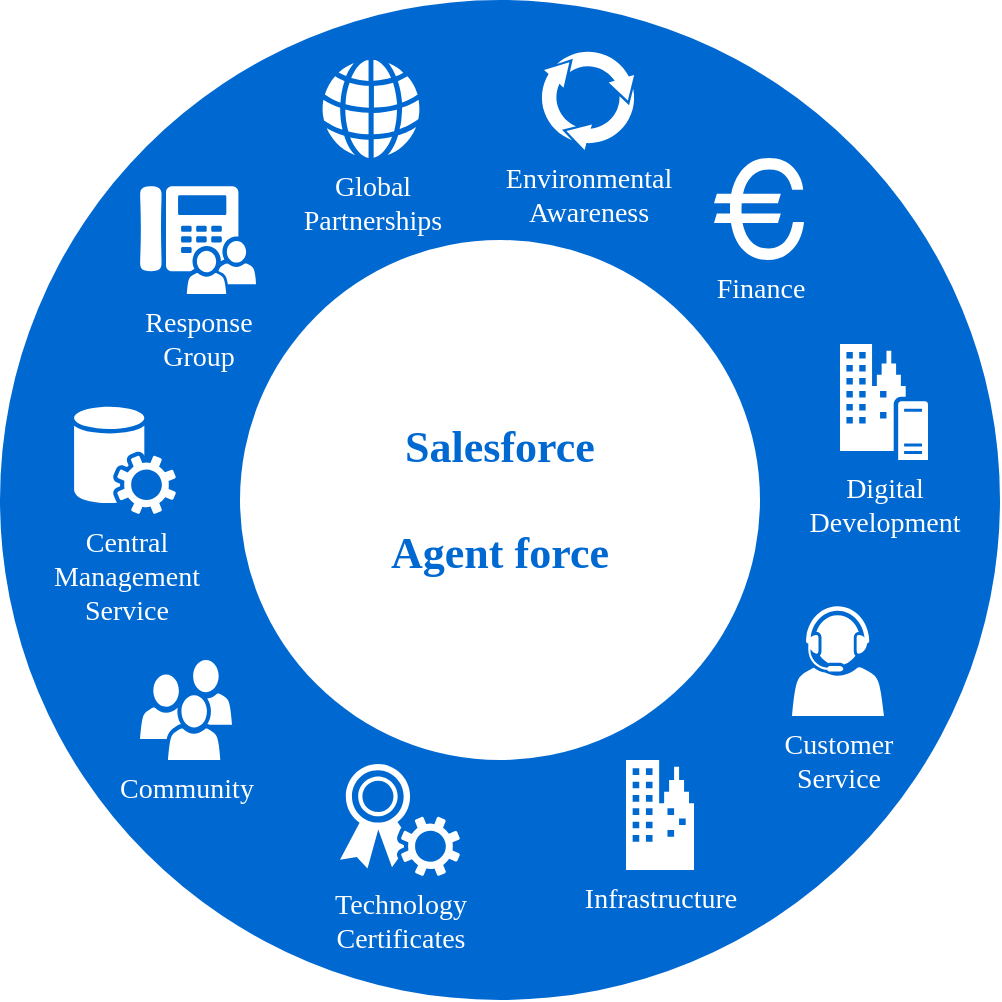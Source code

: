 <mxfile version="24.7.17" pages="22">
  <diagram id="74UXzFoV9HbFoQ_UUy8M" name="Why Salesforce">
    <mxGraphModel dx="1674" dy="786" grid="1" gridSize="10" guides="1" tooltips="1" connect="1" arrows="1" fold="1" page="1" pageScale="1" pageWidth="827" pageHeight="1169" math="0" shadow="0">
      <root>
        <mxCell id="0" />
        <mxCell id="1" parent="0" />
        <mxCell id="1vz4jy8p-Pf0VtiTaujK-1" value="" style="ellipse;whiteSpace=wrap;html=1;rounded=0;shadow=0;comic=0;strokeWidth=1;fontFamily=Verdana;fontSize=14;strokeColor=none;fillColor=#0069D1;" vertex="1" parent="1">
          <mxGeometry x="150" y="85" width="500" height="500" as="geometry" />
        </mxCell>
        <mxCell id="1vz4jy8p-Pf0VtiTaujK-2" value="Salesforce&lt;div&gt;&lt;br&gt;&lt;div&gt;Agent force&lt;/div&gt;&lt;/div&gt;" style="ellipse;whiteSpace=wrap;html=1;rounded=0;shadow=0;comic=0;strokeWidth=1;fontFamily=Verdana;fontSize=22;strokeColor=none;fillColor=#ffffff;fontColor=#0069D1;fontStyle=1" vertex="1" parent="1">
          <mxGeometry x="270" y="205" width="260" height="260" as="geometry" />
        </mxCell>
        <mxCell id="1vz4jy8p-Pf0VtiTaujK-3" value="Community" style="shadow=0;dashed=0;html=1;strokeColor=none;fillColor=#ffffff;labelPosition=center;verticalLabelPosition=bottom;verticalAlign=top;shape=mxgraph.office.users.users;rounded=0;comic=0;fontFamily=Verdana;fontSize=14;fontColor=#FFFFFF;" vertex="1" parent="1">
          <mxGeometry x="220" y="415" width="46" height="50" as="geometry" />
        </mxCell>
        <mxCell id="1vz4jy8p-Pf0VtiTaujK-4" value="Customer&lt;div&gt;Service&lt;/div&gt;" style="shadow=0;dashed=0;html=1;strokeColor=none;fillColor=#ffffff;labelPosition=center;verticalLabelPosition=bottom;verticalAlign=top;shape=mxgraph.office.users.call_center_agent;rounded=0;comic=0;fontFamily=Verdana;fontSize=14;fontColor=#FFFFFF;" vertex="1" parent="1">
          <mxGeometry x="546" y="388" width="46" height="55" as="geometry" />
        </mxCell>
        <mxCell id="1vz4jy8p-Pf0VtiTaujK-5" value="Response&lt;div&gt;Group&lt;/div&gt;" style="shadow=0;dashed=0;html=1;strokeColor=none;fillColor=#ffffff;labelPosition=center;verticalLabelPosition=bottom;verticalAlign=top;shape=mxgraph.office.users.response_group;rounded=0;comic=0;fontFamily=Verdana;fontSize=14;fontColor=#FFFFFF;" vertex="1" parent="1">
          <mxGeometry x="220" y="178" width="58" height="54" as="geometry" />
        </mxCell>
        <mxCell id="1vz4jy8p-Pf0VtiTaujK-6" value="Central&lt;div&gt;Management&lt;/div&gt;&lt;div&gt;Service&lt;/div&gt;" style="shadow=0;dashed=0;html=1;strokeColor=none;fillColor=#ffffff;labelPosition=center;verticalLabelPosition=bottom;verticalAlign=top;shape=mxgraph.office.services.central_management_service;rounded=0;comic=0;fontFamily=Verdana;fontSize=14;fontColor=#FFFFFF;" vertex="1" parent="1">
          <mxGeometry x="187" y="288" width="51" height="54" as="geometry" />
        </mxCell>
        <mxCell id="1vz4jy8p-Pf0VtiTaujK-7" value="Digital&lt;div&gt;Development&lt;/div&gt;" style="shadow=0;dashed=0;html=1;strokeColor=none;fillColor=#ffffff;labelPosition=center;verticalLabelPosition=bottom;verticalAlign=top;shape=mxgraph.office.servers.on_premises_server;rounded=0;comic=0;fontFamily=Verdana;fontSize=14;fontColor=#FFFFFF;" vertex="1" parent="1">
          <mxGeometry x="570" y="257" width="44" height="58" as="geometry" />
        </mxCell>
        <mxCell id="1vz4jy8p-Pf0VtiTaujK-8" value="Technology&lt;div&gt;Certificates&lt;/div&gt;" style="shadow=0;dashed=0;html=1;strokeColor=none;fillColor=#ffffff;labelPosition=center;verticalLabelPosition=bottom;verticalAlign=top;shape=mxgraph.office.security.token_service;rounded=0;comic=0;fontFamily=Verdana;fontSize=14;fontColor=#FFFFFF;" vertex="1" parent="1">
          <mxGeometry x="320" y="467" width="60" height="56" as="geometry" />
        </mxCell>
        <mxCell id="1vz4jy8p-Pf0VtiTaujK-9" value="Infrastructure" style="shadow=0;dashed=0;html=1;strokeColor=none;fillColor=#ffffff;labelPosition=center;verticalLabelPosition=bottom;verticalAlign=top;shape=mxgraph.office.concepts.on_premises;rounded=0;comic=0;fontFamily=Verdana;fontSize=14;fontColor=#FFFFFF;" vertex="1" parent="1">
          <mxGeometry x="463" y="465" width="34" height="55" as="geometry" />
        </mxCell>
        <mxCell id="1vz4jy8p-Pf0VtiTaujK-10" value="Global&lt;div&gt;Partnerships&lt;/div&gt;" style="shadow=0;dashed=0;html=1;strokeColor=none;fillColor=#ffffff;labelPosition=center;verticalLabelPosition=bottom;verticalAlign=top;shape=mxgraph.office.concepts.globe_internet;rounded=0;comic=0;fontFamily=Verdana;fontSize=14;fontColor=#FFFFFF;" vertex="1" parent="1">
          <mxGeometry x="311" y="115" width="49" height="49" as="geometry" />
        </mxCell>
        <mxCell id="1vz4jy8p-Pf0VtiTaujK-11" value="Environmental&lt;div&gt;Awareness&lt;/div&gt;" style="shadow=0;dashed=0;html=1;strokeColor=none;shape=mxgraph.mscae.general.continuous_cycle;fillColor=#ffffff;rounded=0;comic=0;fontFamily=Verdana;fontSize=14;fontColor=#FFFFFF;verticalAlign=top;labelPosition=center;verticalLabelPosition=bottom;align=center;" vertex="1" parent="1">
          <mxGeometry x="420" y="110" width="48" height="50" as="geometry" />
        </mxCell>
        <mxCell id="1vz4jy8p-Pf0VtiTaujK-12" value="Finance" style="shape=mxgraph.signs.travel.euro;html=1;fillColor=#ffffff;strokeColor=none;verticalLabelPosition=bottom;verticalAlign=top;align=center;rounded=0;shadow=0;dashed=0;comic=0;fontFamily=Verdana;fontSize=14;fontColor=#FFFFFF;" vertex="1" parent="1">
          <mxGeometry x="507" y="164" width="45" height="51" as="geometry" />
        </mxCell>
      </root>
    </mxGraphModel>
  </diagram>
  <diagram id="6I0OCvxSQrVGMHxT2VVA" name="Page-1">
    <mxGraphModel dx="1674" dy="786" grid="1" gridSize="10" guides="1" tooltips="1" connect="1" arrows="1" fold="1" page="1" pageScale="1" pageWidth="850" pageHeight="1100" math="0" shadow="0">
      <root>
        <mxCell id="0" />
        <mxCell id="1" parent="0" />
        <mxCell id="dKdSaXE48SgPbhcamS2K-30" value="" style="whiteSpace=wrap;html=1;strokeColor=none;strokeWidth=1;fillColor=#f5f5f5;fontSize=14;" parent="1" vertex="1">
          <mxGeometry x="194" y="670" width="1075" height="300" as="geometry" />
        </mxCell>
        <mxCell id="dKdSaXE48SgPbhcamS2K-31" value="" style="whiteSpace=wrap;html=1;strokeColor=none;strokeWidth=1;fillColor=#f5f5f5;fontSize=14;" parent="1" vertex="1">
          <mxGeometry x="194" y="500" width="1075" height="160" as="geometry" />
        </mxCell>
        <mxCell id="dKdSaXE48SgPbhcamS2K-32" value="" style="whiteSpace=wrap;html=1;strokeColor=none;strokeWidth=1;fillColor=#f5f5f5;fontSize=14;" parent="1" vertex="1">
          <mxGeometry x="184" y="330" width="1075" height="140" as="geometry" />
        </mxCell>
        <mxCell id="dKdSaXE48SgPbhcamS2K-33" value="Node" style="html=1;whiteSpace=wrap;fillColor=#AFFFAF;shape=mxgraph.archimate3.application;appType=node;archiType=square;fontSize=14;verticalAlign=top;" parent="1" vertex="1">
          <mxGeometry x="390" y="815" width="480" height="145" as="geometry" />
        </mxCell>
        <mxCell id="dKdSaXE48SgPbhcamS2K-34" style="edgeStyle=elbowEdgeStyle;rounded=1;elbow=vertical;html=1;startSize=10;endArrow=block;endFill=0;endSize=10;jettySize=auto;orthogonalLoop=1;strokeColor=#808080;fontSize=14;dashed=1;" parent="1" source="dKdSaXE48SgPbhcamS2K-35" target="dKdSaXE48SgPbhcamS2K-40" edge="1">
          <mxGeometry relative="1" as="geometry" />
        </mxCell>
        <mxCell id="dKdSaXE48SgPbhcamS2K-35" value="&lt;div&gt;&lt;br&gt;&lt;/div&gt;System&lt;div&gt;Software&lt;/div&gt;" style="html=1;whiteSpace=wrap;fillColor=#AFFFAF;shape=mxgraph.archimate3.tech;techType=sysSw;fontSize=14;" parent="1" vertex="1">
          <mxGeometry x="444" y="860" width="140" height="60" as="geometry" />
        </mxCell>
        <mxCell id="dKdSaXE48SgPbhcamS2K-36" style="edgeStyle=elbowEdgeStyle;rounded=1;elbow=vertical;html=1;startSize=10;endArrow=block;endFill=0;endSize=10;jettySize=auto;orthogonalLoop=1;strokeColor=#808080;fontSize=14;dashed=1;" parent="1" source="dKdSaXE48SgPbhcamS2K-37" target="dKdSaXE48SgPbhcamS2K-45" edge="1">
          <mxGeometry relative="1" as="geometry" />
        </mxCell>
        <mxCell id="dKdSaXE48SgPbhcamS2K-37" value="&lt;div&gt;&lt;br&gt;&lt;/div&gt;&lt;div&gt;&lt;span&gt;System&lt;/span&gt;&lt;div&gt;Software&lt;/div&gt;&lt;/div&gt;" style="html=1;whiteSpace=wrap;fillColor=#AFFFAF;shape=mxgraph.archimate3.tech;techType=sysSw;fontSize=14;" parent="1" vertex="1">
          <mxGeometry x="684" y="860" width="140" height="60" as="geometry" />
        </mxCell>
        <mxCell id="dKdSaXE48SgPbhcamS2K-38" style="edgeStyle=elbowEdgeStyle;rounded=1;elbow=vertical;html=1;startSize=10;endArrow=open;endFill=0;endSize=10;jettySize=auto;orthogonalLoop=1;strokeColor=#808080;fontSize=14;entryX=0.25;entryY=1;" parent="1" source="dKdSaXE48SgPbhcamS2K-40" target="dKdSaXE48SgPbhcamS2K-49" edge="1">
          <mxGeometry relative="1" as="geometry" />
        </mxCell>
        <mxCell id="dKdSaXE48SgPbhcamS2K-39" style="edgeStyle=elbowEdgeStyle;rounded=1;elbow=vertical;html=1;startSize=10;endArrow=open;endFill=0;endSize=10;jettySize=auto;orthogonalLoop=1;strokeColor=#808080;fontSize=14;entryX=0.25;entryY=1;exitX=0.265;exitY=0.007;exitPerimeter=0;" parent="1" source="dKdSaXE48SgPbhcamS2K-40" target="dKdSaXE48SgPbhcamS2K-47" edge="1">
          <mxGeometry relative="1" as="geometry">
            <Array as="points">
              <mxPoint x="422" y="670" />
            </Array>
          </mxGeometry>
        </mxCell>
        <mxCell id="dKdSaXE48SgPbhcamS2K-40" value="Service" style="html=1;whiteSpace=wrap;fillColor=#AFFFAF;shape=mxgraph.archimate3.service;fontSize=14;" parent="1" vertex="1">
          <mxGeometry x="439" y="680" width="150" height="50" as="geometry" />
        </mxCell>
        <mxCell id="dKdSaXE48SgPbhcamS2K-41" style="edgeStyle=elbowEdgeStyle;rounded=1;elbow=vertical;html=1;startSize=10;endArrow=open;endFill=0;endSize=10;jettySize=auto;orthogonalLoop=1;strokeColor=#808080;fontSize=14;" parent="1" source="dKdSaXE48SgPbhcamS2K-45" target="dKdSaXE48SgPbhcamS2K-53" edge="1">
          <mxGeometry relative="1" as="geometry">
            <Array as="points">
              <mxPoint x="909" y="700" />
            </Array>
          </mxGeometry>
        </mxCell>
        <mxCell id="dKdSaXE48SgPbhcamS2K-42" style="edgeStyle=elbowEdgeStyle;rounded=1;elbow=vertical;html=1;startSize=10;endArrow=open;endFill=0;endSize=10;jettySize=auto;orthogonalLoop=1;strokeColor=#808080;fontSize=14;entryX=0.5;entryY=1;exitX=0.769;exitY=0.025;exitPerimeter=0;" parent="1" source="dKdSaXE48SgPbhcamS2K-45" target="dKdSaXE48SgPbhcamS2K-51" edge="1">
          <mxGeometry relative="1" as="geometry">
            <Array as="points">
              <mxPoint x="809" y="650" />
            </Array>
          </mxGeometry>
        </mxCell>
        <mxCell id="dKdSaXE48SgPbhcamS2K-43" style="edgeStyle=elbowEdgeStyle;rounded=1;elbow=vertical;html=1;startSize=10;endArrow=open;endFill=0;endSize=10;jettySize=auto;orthogonalLoop=1;strokeColor=#808080;fontSize=14;entryX=0.5;entryY=1;exitX=0.468;exitY=0.025;exitPerimeter=0;" parent="1" source="dKdSaXE48SgPbhcamS2K-45" target="dKdSaXE48SgPbhcamS2K-49" edge="1">
          <mxGeometry relative="1" as="geometry">
            <Array as="points">
              <mxPoint x="699" y="620" />
            </Array>
          </mxGeometry>
        </mxCell>
        <mxCell id="dKdSaXE48SgPbhcamS2K-44" style="edgeStyle=elbowEdgeStyle;rounded=1;elbow=vertical;html=1;startSize=10;endArrow=open;endFill=0;endSize=10;jettySize=auto;orthogonalLoop=1;strokeColor=#808080;fontSize=14;exitX=0.251;exitY=0.002;exitPerimeter=0;" parent="1" source="dKdSaXE48SgPbhcamS2K-45" target="dKdSaXE48SgPbhcamS2K-47" edge="1">
          <mxGeometry relative="1" as="geometry">
            <Array as="points">
              <mxPoint x="589" y="650" />
            </Array>
          </mxGeometry>
        </mxCell>
        <mxCell id="dKdSaXE48SgPbhcamS2K-45" value="Service" style="html=1;whiteSpace=wrap;fillColor=#AFFFAF;shape=mxgraph.archimate3.service;fontSize=14;" parent="1" vertex="1">
          <mxGeometry x="679" y="680" width="150" height="50" as="geometry" />
        </mxCell>
        <mxCell id="dKdSaXE48SgPbhcamS2K-46" style="edgeStyle=elbowEdgeStyle;rounded=1;elbow=vertical;html=1;startSize=10;endArrow=open;endFill=0;endSize=10;jettySize=auto;orthogonalLoop=1;strokeColor=#808080;fontSize=14;" parent="1" source="dKdSaXE48SgPbhcamS2K-47" target="dKdSaXE48SgPbhcamS2K-54" edge="1">
          <mxGeometry relative="1" as="geometry" />
        </mxCell>
        <mxCell id="dKdSaXE48SgPbhcamS2K-47" value="Module" style="shape=component;align=center;fillColor=#99ffff;gradientColor=none;fontSize=14;" parent="1" vertex="1">
          <mxGeometry x="329" y="510" width="185" height="80" as="geometry" />
        </mxCell>
        <mxCell id="dKdSaXE48SgPbhcamS2K-48" style="edgeStyle=elbowEdgeStyle;rounded=1;elbow=vertical;html=1;startSize=10;endArrow=open;endFill=0;endSize=10;jettySize=auto;orthogonalLoop=1;strokeColor=#808080;fontSize=14;" parent="1" source="dKdSaXE48SgPbhcamS2K-49" target="dKdSaXE48SgPbhcamS2K-55" edge="1">
          <mxGeometry relative="1" as="geometry" />
        </mxCell>
        <mxCell id="dKdSaXE48SgPbhcamS2K-49" value="Module" style="shape=component;align=center;fillColor=#99ffff;gradientColor=none;fontSize=14;" parent="1" vertex="1">
          <mxGeometry x="537" y="510" width="185" height="80" as="geometry" />
        </mxCell>
        <mxCell id="dKdSaXE48SgPbhcamS2K-50" style="edgeStyle=elbowEdgeStyle;rounded=1;elbow=vertical;html=1;startSize=10;endArrow=open;endFill=0;endSize=10;jettySize=auto;orthogonalLoop=1;strokeColor=#808080;fontSize=14;" parent="1" source="dKdSaXE48SgPbhcamS2K-51" target="dKdSaXE48SgPbhcamS2K-56" edge="1">
          <mxGeometry relative="1" as="geometry" />
        </mxCell>
        <mxCell id="dKdSaXE48SgPbhcamS2K-51" value="Module" style="shape=component;align=center;fillColor=#99ffff;gradientColor=none;fontSize=14;" parent="1" vertex="1">
          <mxGeometry x="761.5" y="510" width="185" height="80" as="geometry" />
        </mxCell>
        <mxCell id="dKdSaXE48SgPbhcamS2K-52" style="edgeStyle=elbowEdgeStyle;rounded=1;elbow=vertical;html=1;startSize=10;endArrow=open;endFill=0;endSize=10;jettySize=auto;orthogonalLoop=1;strokeColor=#808080;fontSize=14;" parent="1" source="dKdSaXE48SgPbhcamS2K-53" target="dKdSaXE48SgPbhcamS2K-57" edge="1">
          <mxGeometry relative="1" as="geometry" />
        </mxCell>
        <mxCell id="dKdSaXE48SgPbhcamS2K-53" value="Module" style="shape=component;align=center;fillColor=#99ffff;gradientColor=none;fontSize=14;" parent="1" vertex="1">
          <mxGeometry x="969" y="510" width="185" height="80" as="geometry" />
        </mxCell>
        <mxCell id="dKdSaXE48SgPbhcamS2K-54" value="Function" style="html=1;whiteSpace=wrap;fillColor=#ffff99;shape=mxgraph.archimate3.application;appType=func;archiType=rounded;fontSize=14;" parent="1" vertex="1">
          <mxGeometry x="346.5" y="360" width="150" height="75" as="geometry" />
        </mxCell>
        <mxCell id="dKdSaXE48SgPbhcamS2K-55" value="Collaboration" style="html=1;whiteSpace=wrap;fillColor=#ffff99;shape=mxgraph.archimate3.application;appType=collab;archiType=square;fontSize=14;" parent="1" vertex="1">
          <mxGeometry x="554.5" y="360" width="150" height="75" as="geometry" />
        </mxCell>
        <mxCell id="dKdSaXE48SgPbhcamS2K-56" value="Application Event" style="html=1;whiteSpace=wrap;fillColor=#ffff99;shape=mxgraph.archimate3.application;appType=event;archiType=rounded;fontSize=14;" parent="1" vertex="1">
          <mxGeometry x="779" y="360" width="150" height="75" as="geometry" />
        </mxCell>
        <mxCell id="dKdSaXE48SgPbhcamS2K-57" value="Process" style="html=1;whiteSpace=wrap;fillColor=#ffff99;shape=mxgraph.archimate3.application;appType=proc;archiType=rounded;fontSize=14;" parent="1" vertex="1">
          <mxGeometry x="986.5" y="360" width="150" height="75" as="geometry" />
        </mxCell>
        <mxCell id="dKdSaXE48SgPbhcamS2K-58" value="Technology" style="text;html=1;strokeColor=none;fillColor=none;align=center;verticalAlign=middle;whiteSpace=wrap;fontSize=14;" parent="1" vertex="1">
          <mxGeometry x="1269" y="751" width="240" height="20" as="geometry" />
        </mxCell>
        <mxCell id="dKdSaXE48SgPbhcamS2K-59" value="Application" style="text;html=1;strokeColor=none;fillColor=none;align=center;verticalAlign=middle;whiteSpace=wrap;fontSize=14;" parent="1" vertex="1">
          <mxGeometry x="1269" y="541" width="240" height="20" as="geometry" />
        </mxCell>
        <mxCell id="dKdSaXE48SgPbhcamS2K-60" value="Business" style="text;html=1;strokeColor=none;fillColor=none;align=center;verticalAlign=middle;whiteSpace=wrap;fontSize=14;" parent="1" vertex="1">
          <mxGeometry x="1259" y="389" width="240" height="20" as="geometry" />
        </mxCell>
        <mxCell id="dKdSaXE48SgPbhcamS2K-61" style="edgeStyle=elbowEdgeStyle;rounded=1;elbow=vertical;html=1;dashed=1;startSize=10;endArrow=block;endFill=0;endSize=10;jettySize=auto;orthogonalLoop=1;strokeColor=#808080;fontSize=14;" parent="1" source="dKdSaXE48SgPbhcamS2K-62" target="dKdSaXE48SgPbhcamS2K-54" edge="1">
          <mxGeometry relative="1" as="geometry" />
        </mxCell>
        <mxCell id="dKdSaXE48SgPbhcamS2K-62" value="" style="html=1;whiteSpace=wrap;fillColor=#ffff99;shape=mxgraph.archimate3.actor;fontSize=14;" parent="1" vertex="1">
          <mxGeometry x="219" y="350" width="50" height="95" as="geometry" />
        </mxCell>
        <mxCell id="dKdSaXE48SgPbhcamS2K-63" value="Title" style="text;strokeColor=none;fillColor=none;html=1;fontSize=24;fontStyle=1;verticalAlign=middle;align=center;" parent="1" vertex="1">
          <mxGeometry x="50" y="70" width="1590" height="40" as="geometry" />
        </mxCell>
      </root>
    </mxGraphModel>
  </diagram>
  <diagram id="rotNopPm1boLP9KgiE9d" name="Lead Management">
    <mxGraphModel dx="1434" dy="820" grid="1" gridSize="10" guides="1" tooltips="1" connect="1" arrows="1" fold="1" page="1" pageScale="1" pageWidth="827" pageHeight="1169" math="0" shadow="0">
      <root>
        <mxCell id="0" />
        <mxCell id="1" parent="0" />
        <mxCell id="vHeih9cQzJIUfXqUPnVj-17" value="Salesforce&amp;nbsp;" style="whiteSpace=wrap;html=1;aspect=fixed;fillColor=#dae8fc;strokeColor=#6c8ebf;horizontal=1;verticalAlign=top;" vertex="1" parent="1">
          <mxGeometry x="50" y="190" width="520" height="520" as="geometry" />
        </mxCell>
        <mxCell id="vHeih9cQzJIUfXqUPnVj-18" style="edgeStyle=elbowEdgeStyle;rounded=0;orthogonalLoop=1;jettySize=auto;html=1;exitX=1;exitY=0.5;exitDx=0;exitDy=0;elbow=vertical;" edge="1" parent="1">
          <mxGeometry relative="1" as="geometry">
            <mxPoint x="90" y="120" as="sourcePoint" />
            <mxPoint x="680" y="190" as="targetPoint" />
          </mxGeometry>
        </mxCell>
        <mxCell id="vHeih9cQzJIUfXqUPnVj-1" value="PropertyFinder" style="shape=process;whiteSpace=wrap;html=1;backgroundOutline=1;fillColor=#fff2cc;strokeColor=#d6b656;" vertex="1" parent="1">
          <mxGeometry x="40" y="80" width="120" height="60" as="geometry" />
        </mxCell>
        <mxCell id="vHeih9cQzJIUfXqUPnVj-20" style="edgeStyle=orthogonalEdgeStyle;rounded=0;orthogonalLoop=1;jettySize=auto;html=1;exitX=0.5;exitY=1;exitDx=0;exitDy=0;entryX=0.5;entryY=0;entryDx=0;entryDy=0;" edge="1" parent="1" source="vHeih9cQzJIUfXqUPnVj-2" target="vHeih9cQzJIUfXqUPnVj-7">
          <mxGeometry relative="1" as="geometry">
            <Array as="points">
              <mxPoint x="250" y="160" />
              <mxPoint x="680" y="160" />
            </Array>
          </mxGeometry>
        </mxCell>
        <mxCell id="vHeih9cQzJIUfXqUPnVj-2" value="Bayut" style="shape=process;whiteSpace=wrap;html=1;backgroundOutline=1;fillColor=#fff2cc;strokeColor=#d6b656;" vertex="1" parent="1">
          <mxGeometry x="190" y="80" width="120" height="60" as="geometry" />
        </mxCell>
        <mxCell id="vHeih9cQzJIUfXqUPnVj-3" value="dubizzle" style="shape=process;whiteSpace=wrap;html=1;backgroundOutline=1;fillColor=#fff2cc;strokeColor=#d6b656;" vertex="1" parent="1">
          <mxGeometry x="340" y="80" width="120" height="60" as="geometry" />
        </mxCell>
        <mxCell id="vHeih9cQzJIUfXqUPnVj-4" value="Prop Search" style="shape=process;whiteSpace=wrap;html=1;backgroundOutline=1;fillColor=#fff2cc;strokeColor=#d6b656;" vertex="1" parent="1">
          <mxGeometry x="480" y="80" width="120" height="60" as="geometry" />
        </mxCell>
        <mxCell id="vHeih9cQzJIUfXqUPnVj-5" value="Yalla Deals" style="shape=process;whiteSpace=wrap;html=1;backgroundOutline=1;fillColor=#fff2cc;strokeColor=#d6b656;" vertex="1" parent="1">
          <mxGeometry x="620" y="80" width="120" height="60" as="geometry" />
        </mxCell>
        <mxCell id="vHeih9cQzJIUfXqUPnVj-6" value="Engati" style="shape=process;whiteSpace=wrap;html=1;backgroundOutline=1;fillColor=#d5e8d4;strokeColor=#82b366;" vertex="1" parent="1">
          <mxGeometry x="620" y="270" width="120" height="60" as="geometry" />
        </mxCell>
        <mxCell id="vHeih9cQzJIUfXqUPnVj-7" value="sudonum" style="shape=process;whiteSpace=wrap;html=1;backgroundOutline=1;fillColor=#fff2cc;strokeColor=#d6b656;" vertex="1" parent="1">
          <mxGeometry x="620" y="180" width="120" height="60" as="geometry" />
        </mxCell>
        <mxCell id="vHeih9cQzJIUfXqUPnVj-8" value="Convolo" style="shape=process;whiteSpace=wrap;html=1;backgroundOutline=1;fillColor=#dae8fc;strokeColor=#6c8ebf;" vertex="1" parent="1">
          <mxGeometry x="620" y="360" width="120" height="60" as="geometry" />
        </mxCell>
        <mxCell id="vHeih9cQzJIUfXqUPnVj-9" value="" style="shape=process;whiteSpace=wrap;html=1;backgroundOutline=1;fillColor=#dae8fc;strokeColor=#6c8ebf;" vertex="1" parent="1">
          <mxGeometry x="620" y="460" width="120" height="60" as="geometry" />
        </mxCell>
        <mxCell id="vHeih9cQzJIUfXqUPnVj-11" style="edgeStyle=orthogonalEdgeStyle;rounded=0;orthogonalLoop=1;jettySize=auto;html=1;flowAnimation=1;" edge="1" parent="1" source="vHeih9cQzJIUfXqUPnVj-10" target="vHeih9cQzJIUfXqUPnVj-6">
          <mxGeometry relative="1" as="geometry" />
        </mxCell>
        <mxCell id="vHeih9cQzJIUfXqUPnVj-10" value="Whatsapp List&amp;nbsp;" style="swimlane;whiteSpace=wrap;html=1;fillColor=#d5e8d4;strokeColor=#82b366;" vertex="1" parent="1">
          <mxGeometry x="170" y="240" width="120" height="120" as="geometry">
            <mxRectangle x="400" y="200" width="120" height="30" as="alternateBounds" />
          </mxGeometry>
        </mxCell>
        <mxCell id="vHeih9cQzJIUfXqUPnVj-15" style="edgeStyle=orthogonalEdgeStyle;rounded=0;orthogonalLoop=1;jettySize=auto;html=1;flowAnimation=1;" edge="1" parent="1" source="vHeih9cQzJIUfXqUPnVj-12" target="vHeih9cQzJIUfXqUPnVj-8">
          <mxGeometry relative="1" as="geometry" />
        </mxCell>
        <mxCell id="vHeih9cQzJIUfXqUPnVj-12" value="Facebook" style="swimlane;whiteSpace=wrap;html=1;" vertex="1" parent="1">
          <mxGeometry x="870" y="335" width="110" height="110" as="geometry" />
        </mxCell>
        <mxCell id="vHeih9cQzJIUfXqUPnVj-14" style="edgeStyle=orthogonalEdgeStyle;rounded=0;orthogonalLoop=1;jettySize=auto;html=1;exitX=0.5;exitY=0.5;exitDx=0;exitDy=0;exitPerimeter=0;flowAnimation=1;" edge="1" parent="1" source="vHeih9cQzJIUfXqUPnVj-13">
          <mxGeometry relative="1" as="geometry">
            <mxPoint x="990" y="370" as="targetPoint" />
          </mxGeometry>
        </mxCell>
        <mxCell id="vHeih9cQzJIUfXqUPnVj-13" value="Actor" style="shape=umlActor;verticalLabelPosition=bottom;verticalAlign=top;html=1;outlineConnect=0;" vertex="1" parent="1">
          <mxGeometry x="1130" y="360" width="30" height="60" as="geometry" />
        </mxCell>
      </root>
    </mxGraphModel>
  </diagram>
  <diagram id="5XS4kg3T3lPk4Xbbhx0o" name="DLD">
    <mxGraphModel dx="1434" dy="820" grid="1" gridSize="10" guides="1" tooltips="1" connect="1" arrows="1" fold="1" page="1" pageScale="1" pageWidth="827" pageHeight="1169" math="0" shadow="0">
      <root>
        <mxCell id="0" />
        <mxCell id="1" parent="0" />
      </root>
    </mxGraphModel>
  </diagram>
  <diagram id="I0nmNDXeSv8LceVIFO0I" name="Owners Data">
    <mxGraphModel dx="1674" dy="786" grid="1" gridSize="10" guides="1" tooltips="1" connect="1" arrows="1" fold="1" page="1" pageScale="1" pageWidth="827" pageHeight="1169" math="0" shadow="0">
      <root>
        <mxCell id="0" />
        <mxCell id="1" parent="0" />
      </root>
    </mxGraphModel>
  </diagram>
  <diagram id="N-KW45KiLf00qVIe9GQc" name="Deal Management">
    <mxGraphModel dx="1434" dy="820" grid="1" gridSize="10" guides="1" tooltips="1" connect="1" arrows="1" fold="1" page="1" pageScale="1" pageWidth="827" pageHeight="1169" math="0" shadow="0">
      <root>
        <mxCell id="0" />
        <mxCell id="1" parent="0" />
      </root>
    </mxGraphModel>
  </diagram>
  <diagram id="aEq7l3c3VpO8UZ5EAeQk" name="Sales Pipeline">
    <mxGraphModel dx="1434" dy="820" grid="1" gridSize="10" guides="1" tooltips="1" connect="1" arrows="1" fold="1" page="1" pageScale="1" pageWidth="827" pageHeight="1169" math="0" shadow="0">
      <root>
        <mxCell id="0" />
        <mxCell id="1" parent="0" />
      </root>
    </mxGraphModel>
  </diagram>
  <diagram id="LNJjD2eabMlpLMtGahDX" name="Lead Pipelines">
    <mxGraphModel dx="1434" dy="820" grid="1" gridSize="10" guides="1" tooltips="1" connect="1" arrows="1" fold="1" page="1" pageScale="1" pageWidth="827" pageHeight="1169" math="0" shadow="0">
      <root>
        <mxCell id="0" />
        <mxCell id="1" parent="0" />
      </root>
    </mxGraphModel>
  </diagram>
  <diagram id="kNauyAF1WTNaIsvEuBJg" name="Reports and Dashboard">
    <mxGraphModel dx="1434" dy="820" grid="1" gridSize="10" guides="1" tooltips="1" connect="1" arrows="1" fold="1" page="1" pageScale="1" pageWidth="827" pageHeight="1169" math="0" shadow="0">
      <root>
        <mxCell id="0" />
        <mxCell id="1" parent="0" />
      </root>
    </mxGraphModel>
  </diagram>
  <diagram id="K_F4XwIKiE5TsuCF37L0" name="Overall Architecture">
    <mxGraphModel dx="1434" dy="786" grid="1" gridSize="10" guides="1" tooltips="1" connect="1" arrows="1" fold="1" page="1" pageScale="1" pageWidth="827" pageHeight="1169" background="#ffffff" math="0" shadow="1">
      <root>
        <mxCell id="0" />
        <mxCell id="1" parent="0" />
        <mxCell id="8jJIo8xl17nce2jPL5Lc-1" value="Real estate Industry Leads Integration and distribution" style="strokeColor=none;fillColor=#d9d9d9;fontFamily=Verdana;verticalAlign=middle;fontSize=30;" parent="1" vertex="1">
          <mxGeometry width="1650" height="160" as="geometry" />
        </mxCell>
        <mxCell id="8jJIo8xl17nce2jPL5Lc-2" value="" style="shape=delay;whiteSpace=wrap;html=1;strokeColor=#6c8ebf;resizeHeight=1;part=1;fillColor=#dae8fc;" parent="8jJIo8xl17nce2jPL5Lc-1" vertex="1">
          <mxGeometry width="350" height="160" relative="1" as="geometry" />
        </mxCell>
        <mxCell id="8jJIo8xl17nce2jPL5Lc-3" value="Yogi" style="rounded=0;whiteSpace=wrap;html=1;fillColor=#dae8fc;strokeColor=#6c8ebf;align=left;spacingLeft=5;fontSize=10;part=1;" parent="8jJIo8xl17nce2jPL5Lc-2" vertex="1">
          <mxGeometry width="90" height="20" relative="1" as="geometry">
            <mxPoint x="20" y="10" as="offset" />
          </mxGeometry>
        </mxCell>
        <mxCell id="8jJIo8xl17nce2jPL5Lc-4" value="&lt;h3&gt;&lt;span style=&quot;background-color: initial; font-weight: normal; font-size: 14px;&quot;&gt;Real Estate Technical Landscape&amp;nbsp;&lt;/span&gt;&lt;/h3&gt;&lt;h3&gt;&lt;font size=&quot;1&quot;&gt;&lt;span style=&quot;font-weight: 400;&quot;&gt;Real estate Agency requirement and Solution landscape&lt;/span&gt;&lt;/font&gt;&lt;/h3&gt;" style="text;html=1;strokeColor=none;fillColor=none;spacing=5;spacingTop=-20;whiteSpace=wrap;overflow=hidden;rounded=0;part=1;" parent="8jJIo8xl17nce2jPL5Lc-2" vertex="1">
          <mxGeometry width="310" height="100" relative="1" as="geometry">
            <mxPoint x="20" y="40" as="offset" />
          </mxGeometry>
        </mxCell>
        <mxCell id="8jJIo8xl17nce2jPL5Lc-5" value="Contact&amp;nbsp;&lt;div&gt;Leads / Enquiries&amp;nbsp;&lt;/div&gt;&lt;div&gt;Property / Listing&amp;nbsp;&lt;/div&gt;&lt;div&gt;Property Owner , Property&amp;nbsp; History&amp;nbsp;&lt;/div&gt;" style="rounded=1;whiteSpace=wrap;html=1;strokeColor=none;verticalAlign=top;align=left;spacingLeft=10;fontSize=11;part=1;" parent="8jJIo8xl17nce2jPL5Lc-1" vertex="1">
          <mxGeometry x="1" width="270" height="120" relative="1" as="geometry">
            <mxPoint x="-290" y="20" as="offset" />
          </mxGeometry>
        </mxCell>
        <mxCell id="8jJIo8xl17nce2jPL5Lc-36" style="edgeStyle=orthogonalEdgeStyle;rounded=1;orthogonalLoop=1;jettySize=auto;html=1;entryX=0;entryY=0.5;entryDx=0;entryDy=0;curved=0;strokeWidth=3;fillColor=#0050ef;strokeColor=#001DBC;flowAnimation=1;shadow=1;" parent="1" target="8jJIo8xl17nce2jPL5Lc-22" edge="1">
          <mxGeometry relative="1" as="geometry">
            <mxPoint x="210" y="235" as="sourcePoint" />
            <mxPoint x="290" y="405" as="targetPoint" />
            <Array as="points">
              <mxPoint x="280" y="235" />
              <mxPoint x="280" y="420" />
            </Array>
          </mxGeometry>
        </mxCell>
        <mxCell id="8jJIo8xl17nce2jPL5Lc-6" value="Facebook" style="rounded=1;whiteSpace=wrap;html=1;fillColor=#dae8fc;strokeColor=#6c8ebf;gradientColor=#5057b4;" parent="1" vertex="1">
          <mxGeometry x="80" y="200" width="120" height="60" as="geometry" />
        </mxCell>
        <mxCell id="8jJIo8xl17nce2jPL5Lc-43" style="edgeStyle=orthogonalEdgeStyle;shape=connector;curved=0;rounded=1;orthogonalLoop=1;jettySize=auto;html=1;entryX=0;entryY=0.5;entryDx=0;entryDy=0;shadow=1;strokeColor=#001DBC;strokeWidth=3;align=center;verticalAlign=middle;fontFamily=Helvetica;fontSize=11;fontColor=default;labelBackgroundColor=default;endArrow=classic;flowAnimation=1;fillColor=#0050ef;" parent="1" source="8jJIo8xl17nce2jPL5Lc-7" target="8jJIo8xl17nce2jPL5Lc-22" edge="1">
          <mxGeometry relative="1" as="geometry" />
        </mxCell>
        <mxCell id="8jJIo8xl17nce2jPL5Lc-7" value="Instagram" style="rounded=1;whiteSpace=wrap;html=1;fillColor=#dae8fc;strokeColor=#6c8ebf;gradientColor=#5057b4;" parent="1" vertex="1">
          <mxGeometry x="80" y="280" width="120" height="60" as="geometry" />
        </mxCell>
        <mxCell id="8jJIo8xl17nce2jPL5Lc-38" style="edgeStyle=orthogonalEdgeStyle;shape=connector;curved=0;rounded=1;orthogonalLoop=1;jettySize=auto;html=1;shadow=1;strokeColor=#001DBC;strokeWidth=3;align=center;verticalAlign=middle;fontFamily=Helvetica;fontSize=11;fontColor=default;labelBackgroundColor=default;endArrow=classic;flowAnimation=1;fillColor=#0050ef;entryX=0;entryY=0.5;entryDx=0;entryDy=0;" parent="1" source="8jJIo8xl17nce2jPL5Lc-8" target="8jJIo8xl17nce2jPL5Lc-22" edge="1">
          <mxGeometry relative="1" as="geometry">
            <mxPoint x="280" y="400" as="targetPoint" />
            <Array as="points">
              <mxPoint x="280" y="390" />
              <mxPoint x="280" y="420" />
            </Array>
          </mxGeometry>
        </mxCell>
        <mxCell id="8jJIo8xl17nce2jPL5Lc-8" value="Linked-In" style="rounded=1;whiteSpace=wrap;html=1;fillColor=#dae8fc;strokeColor=#6c8ebf;gradientColor=#5057b4;" parent="1" vertex="1">
          <mxGeometry x="80" y="360" width="120" height="60" as="geometry" />
        </mxCell>
        <mxCell id="8jJIo8xl17nce2jPL5Lc-39" style="edgeStyle=orthogonalEdgeStyle;shape=connector;curved=0;rounded=1;orthogonalLoop=1;jettySize=auto;html=1;entryX=0;entryY=0.5;entryDx=0;entryDy=0;shadow=1;strokeColor=#001DBC;strokeWidth=3;align=center;verticalAlign=middle;fontFamily=Helvetica;fontSize=11;fontColor=default;labelBackgroundColor=default;endArrow=classic;flowAnimation=1;fillColor=#0050ef;" parent="1" source="8jJIo8xl17nce2jPL5Lc-9" target="8jJIo8xl17nce2jPL5Lc-22" edge="1">
          <mxGeometry relative="1" as="geometry" />
        </mxCell>
        <mxCell id="8jJIo8xl17nce2jPL5Lc-9" value="Snapchat" style="rounded=1;whiteSpace=wrap;html=1;fillColor=#dae8fc;strokeColor=#6c8ebf;gradientColor=#5057b4;" parent="1" vertex="1">
          <mxGeometry x="80" y="440" width="120" height="60" as="geometry" />
        </mxCell>
        <mxCell id="8jJIo8xl17nce2jPL5Lc-40" style="edgeStyle=orthogonalEdgeStyle;shape=connector;curved=0;rounded=1;orthogonalLoop=1;jettySize=auto;html=1;entryX=0;entryY=0.5;entryDx=0;entryDy=0;shadow=1;strokeColor=#001DBC;strokeWidth=3;align=center;verticalAlign=middle;fontFamily=Helvetica;fontSize=11;fontColor=default;labelBackgroundColor=default;endArrow=classic;flowAnimation=1;fillColor=#0050ef;" parent="1" source="8jJIo8xl17nce2jPL5Lc-10" target="8jJIo8xl17nce2jPL5Lc-22" edge="1">
          <mxGeometry relative="1" as="geometry" />
        </mxCell>
        <mxCell id="8jJIo8xl17nce2jPL5Lc-10" value="Tick-Tock" style="rounded=1;whiteSpace=wrap;html=1;fillColor=#dae8fc;strokeColor=#6c8ebf;gradientColor=#5057b4;" parent="1" vertex="1">
          <mxGeometry x="80" y="525" width="120" height="60" as="geometry" />
        </mxCell>
        <mxCell id="8jJIo8xl17nce2jPL5Lc-44" style="edgeStyle=orthogonalEdgeStyle;shape=connector;curved=0;rounded=1;orthogonalLoop=1;jettySize=auto;html=1;shadow=1;strokeColor=#001DBC;strokeWidth=3;align=center;verticalAlign=middle;fontFamily=Helvetica;fontSize=11;fontColor=default;labelBackgroundColor=default;endArrow=classic;flowAnimation=1;fillColor=#0050ef;" parent="1" source="8jJIo8xl17nce2jPL5Lc-11" target="8jJIo8xl17nce2jPL5Lc-22" edge="1">
          <mxGeometry relative="1" as="geometry" />
        </mxCell>
        <mxCell id="8jJIo8xl17nce2jPL5Lc-11" value="Property Finder" style="rounded=1;whiteSpace=wrap;html=1;fillColor=#d5e8d4;strokeColor=#82b366;gradientColor=#B3FF66;" parent="1" vertex="1">
          <mxGeometry x="340" y="220" width="120" height="60" as="geometry" />
        </mxCell>
        <mxCell id="8jJIo8xl17nce2jPL5Lc-45" style="edgeStyle=orthogonalEdgeStyle;shape=connector;curved=0;rounded=1;orthogonalLoop=1;jettySize=auto;html=1;entryX=0.5;entryY=0;entryDx=0;entryDy=0;shadow=1;strokeColor=#001DBC;strokeWidth=3;align=center;verticalAlign=middle;fontFamily=Helvetica;fontSize=11;fontColor=default;labelBackgroundColor=default;endArrow=classic;flowAnimation=1;fillColor=#0050ef;" parent="1" source="8jJIo8xl17nce2jPL5Lc-12" target="8jJIo8xl17nce2jPL5Lc-22" edge="1">
          <mxGeometry relative="1" as="geometry" />
        </mxCell>
        <mxCell id="8jJIo8xl17nce2jPL5Lc-12" value="Bayut" style="rounded=1;whiteSpace=wrap;html=1;fillColor=#d5e8d4;strokeColor=#82b366;gradientColor=#B3FF66;" parent="1" vertex="1">
          <mxGeometry x="480" y="220" width="120" height="60" as="geometry" />
        </mxCell>
        <mxCell id="8jJIo8xl17nce2jPL5Lc-46" style="edgeStyle=orthogonalEdgeStyle;shape=connector;curved=0;rounded=1;orthogonalLoop=1;jettySize=auto;html=1;entryX=0.5;entryY=0;entryDx=0;entryDy=0;shadow=1;strokeColor=#001DBC;strokeWidth=3;align=center;verticalAlign=middle;fontFamily=Helvetica;fontSize=11;fontColor=default;labelBackgroundColor=default;endArrow=classic;flowAnimation=1;fillColor=#0050ef;" parent="1" source="8jJIo8xl17nce2jPL5Lc-13" target="8jJIo8xl17nce2jPL5Lc-22" edge="1">
          <mxGeometry relative="1" as="geometry" />
        </mxCell>
        <mxCell id="8jJIo8xl17nce2jPL5Lc-13" value="Dubizzle" style="rounded=1;whiteSpace=wrap;html=1;fillColor=#d5e8d4;strokeColor=#82b366;gradientColor=#B3FF66;" parent="1" vertex="1">
          <mxGeometry x="620" y="220" width="120" height="60" as="geometry" />
        </mxCell>
        <mxCell id="8jJIo8xl17nce2jPL5Lc-47" style="edgeStyle=orthogonalEdgeStyle;shape=connector;curved=0;rounded=1;orthogonalLoop=1;jettySize=auto;html=1;entryX=0.5;entryY=0;entryDx=0;entryDy=0;shadow=1;strokeColor=#001DBC;strokeWidth=3;align=center;verticalAlign=middle;fontFamily=Helvetica;fontSize=11;fontColor=default;labelBackgroundColor=default;endArrow=classic;flowAnimation=1;fillColor=#0050ef;" parent="1" source="8jJIo8xl17nce2jPL5Lc-14" target="8jJIo8xl17nce2jPL5Lc-22" edge="1">
          <mxGeometry relative="1" as="geometry" />
        </mxCell>
        <mxCell id="8jJIo8xl17nce2jPL5Lc-14" value="James Edition" style="rounded=1;whiteSpace=wrap;html=1;fillColor=#d5e8d4;strokeColor=#82b366;gradientColor=#B3FF66;" parent="1" vertex="1">
          <mxGeometry x="760" y="220" width="120" height="60" as="geometry" />
        </mxCell>
        <mxCell id="8jJIo8xl17nce2jPL5Lc-48" style="edgeStyle=orthogonalEdgeStyle;shape=connector;curved=0;rounded=1;orthogonalLoop=1;jettySize=auto;html=1;entryX=0.5;entryY=0;entryDx=0;entryDy=0;shadow=1;strokeColor=#001DBC;strokeWidth=3;align=center;verticalAlign=middle;fontFamily=Helvetica;fontSize=11;fontColor=default;labelBackgroundColor=default;endArrow=classic;flowAnimation=1;fillColor=#0050ef;" parent="1" source="8jJIo8xl17nce2jPL5Lc-15" target="8jJIo8xl17nce2jPL5Lc-22" edge="1">
          <mxGeometry relative="1" as="geometry" />
        </mxCell>
        <mxCell id="8jJIo8xl17nce2jPL5Lc-15" value="Yalla Deals" style="rounded=1;whiteSpace=wrap;html=1;fillColor=#d5e8d4;strokeColor=#82b366;gradientColor=#B3FF66;" parent="1" vertex="1">
          <mxGeometry x="910" y="220" width="120" height="60" as="geometry" />
        </mxCell>
        <mxCell id="8jJIo8xl17nce2jPL5Lc-49" style="edgeStyle=orthogonalEdgeStyle;shape=connector;curved=0;rounded=1;orthogonalLoop=1;jettySize=auto;html=1;entryX=0.5;entryY=0;entryDx=0;entryDy=0;shadow=1;strokeColor=#001DBC;strokeWidth=3;align=center;verticalAlign=middle;fontFamily=Helvetica;fontSize=11;fontColor=default;labelBackgroundColor=default;endArrow=classic;flowAnimation=1;fillColor=#0050ef;" parent="1" source="8jJIo8xl17nce2jPL5Lc-16" target="8jJIo8xl17nce2jPL5Lc-22" edge="1">
          <mxGeometry relative="1" as="geometry" />
        </mxCell>
        <mxCell id="8jJIo8xl17nce2jPL5Lc-16" value="P&lt;span style=&quot;background-color: initial;&quot;&gt;rop Search&lt;/span&gt;" style="rounded=1;whiteSpace=wrap;html=1;fillColor=#d5e8d4;strokeColor=#82b366;gradientColor=#B3FF66;" parent="1" vertex="1">
          <mxGeometry x="1060" y="220" width="120" height="60" as="geometry" />
        </mxCell>
        <mxCell id="8jJIo8xl17nce2jPL5Lc-50" style="edgeStyle=orthogonalEdgeStyle;shape=connector;curved=0;rounded=1;orthogonalLoop=1;jettySize=auto;html=1;exitX=0;exitY=0.5;exitDx=0;exitDy=0;entryX=1;entryY=0.5;entryDx=0;entryDy=0;shadow=1;strokeColor=#001DBC;strokeWidth=3;align=center;verticalAlign=middle;fontFamily=Helvetica;fontSize=11;fontColor=default;labelBackgroundColor=default;endArrow=classic;flowAnimation=1;fillColor=#0050ef;" parent="1" source="8jJIo8xl17nce2jPL5Lc-17" target="8jJIo8xl17nce2jPL5Lc-22" edge="1">
          <mxGeometry relative="1" as="geometry" />
        </mxCell>
        <mxCell id="8jJIo8xl17nce2jPL5Lc-17" value="Marketing Agency" style="rounded=1;whiteSpace=wrap;html=1;fillColor=#f8cecc;strokeColor=#b85450;gradientColor=#6666FF;" parent="1" vertex="1">
          <mxGeometry x="1410" y="195" width="120" height="60" as="geometry" />
        </mxCell>
        <mxCell id="8jJIo8xl17nce2jPL5Lc-51" style="edgeStyle=orthogonalEdgeStyle;shape=connector;curved=0;rounded=1;orthogonalLoop=1;jettySize=auto;html=1;entryX=1;entryY=0.5;entryDx=0;entryDy=0;shadow=1;strokeColor=#001DBC;strokeWidth=3;align=center;verticalAlign=middle;fontFamily=Helvetica;fontSize=11;fontColor=default;labelBackgroundColor=default;endArrow=classic;flowAnimation=1;fillColor=#0050ef;" parent="1" source="8jJIo8xl17nce2jPL5Lc-18" target="8jJIo8xl17nce2jPL5Lc-22" edge="1">
          <mxGeometry relative="1" as="geometry" />
        </mxCell>
        <mxCell id="8jJIo8xl17nce2jPL5Lc-18" value="Dial My Data" style="rounded=1;whiteSpace=wrap;html=1;fillColor=#f8cecc;strokeColor=#b85450;gradientColor=#6666FF;" parent="1" vertex="1">
          <mxGeometry x="1410" y="275" width="120" height="60" as="geometry" />
        </mxCell>
        <mxCell id="8jJIo8xl17nce2jPL5Lc-52" style="edgeStyle=orthogonalEdgeStyle;shape=connector;curved=0;rounded=1;orthogonalLoop=1;jettySize=auto;html=1;entryX=1;entryY=0.5;entryDx=0;entryDy=0;shadow=1;strokeColor=#001DBC;strokeWidth=3;align=center;verticalAlign=middle;fontFamily=Helvetica;fontSize=11;fontColor=default;labelBackgroundColor=default;endArrow=classic;flowAnimation=1;fillColor=#0050ef;" parent="1" source="8jJIo8xl17nce2jPL5Lc-19" target="8jJIo8xl17nce2jPL5Lc-22" edge="1">
          <mxGeometry relative="1" as="geometry" />
        </mxCell>
        <mxCell id="8jJIo8xl17nce2jPL5Lc-19" value="Property Guru" style="rounded=1;whiteSpace=wrap;html=1;fillColor=#f8cecc;strokeColor=#b85450;gradientColor=#6666FF;" parent="1" vertex="1">
          <mxGeometry x="1410" y="355" width="120" height="60" as="geometry" />
        </mxCell>
        <mxCell id="8jJIo8xl17nce2jPL5Lc-53" style="edgeStyle=orthogonalEdgeStyle;shape=connector;curved=0;rounded=1;orthogonalLoop=1;jettySize=auto;html=1;entryX=1;entryY=0.5;entryDx=0;entryDy=0;shadow=1;strokeColor=#001DBC;strokeWidth=3;align=center;verticalAlign=middle;fontFamily=Helvetica;fontSize=11;fontColor=default;labelBackgroundColor=default;endArrow=classic;flowAnimation=1;fillColor=#0050ef;" parent="1" source="8jJIo8xl17nce2jPL5Lc-20" target="8jJIo8xl17nce2jPL5Lc-22" edge="1">
          <mxGeometry relative="1" as="geometry" />
        </mxCell>
        <mxCell id="8jJIo8xl17nce2jPL5Lc-20" value="Property Finder&amp;nbsp;" style="rounded=1;whiteSpace=wrap;html=1;fillColor=#f8cecc;strokeColor=#b85450;gradientColor=#6666FF;" parent="1" vertex="1">
          <mxGeometry x="1410" y="435" width="120" height="60" as="geometry" />
        </mxCell>
        <mxCell id="8jJIo8xl17nce2jPL5Lc-54" style="edgeStyle=orthogonalEdgeStyle;shape=connector;curved=0;rounded=1;orthogonalLoop=1;jettySize=auto;html=1;entryX=1;entryY=0.5;entryDx=0;entryDy=0;shadow=1;strokeColor=#001DBC;strokeWidth=3;align=center;verticalAlign=middle;fontFamily=Helvetica;fontSize=11;fontColor=default;labelBackgroundColor=default;endArrow=classic;flowAnimation=1;fillColor=#0050ef;" parent="1" source="8jJIo8xl17nce2jPL5Lc-21" target="8jJIo8xl17nce2jPL5Lc-22" edge="1">
          <mxGeometry relative="1" as="geometry" />
        </mxCell>
        <mxCell id="8jJIo8xl17nce2jPL5Lc-21" value="Convolo&amp;nbsp;" style="rounded=1;whiteSpace=wrap;html=1;fillColor=#e1d5e7;strokeColor=#9673a6;" parent="1" vertex="1">
          <mxGeometry x="1410" y="520" width="120" height="60" as="geometry" />
        </mxCell>
        <mxCell id="rQyYqbj01RHAgEKcnzEU-1" style="edgeStyle=orthogonalEdgeStyle;rounded=1;orthogonalLoop=1;jettySize=auto;html=1;entryX=0.5;entryY=0;entryDx=0;entryDy=0;shadow=1;strokeColor=#001DBC;strokeWidth=3;align=center;verticalAlign=middle;fontFamily=Helvetica;fontSize=11;fontColor=default;labelBackgroundColor=default;endArrow=classic;flowAnimation=1;curved=0;fillColor=#0050ef;" parent="1" source="8jJIo8xl17nce2jPL5Lc-22" target="8jJIo8xl17nce2jPL5Lc-23" edge="1">
          <mxGeometry relative="1" as="geometry" />
        </mxCell>
        <mxCell id="8jJIo8xl17nce2jPL5Lc-22" value="" style="rounded=1;whiteSpace=wrap;html=1;fillColor=#dae8fc;strokeColor=#6c8ebf;" parent="1" vertex="1">
          <mxGeometry x="360" y="340" width="880" height="160" as="geometry" />
        </mxCell>
        <mxCell id="rQyYqbj01RHAgEKcnzEU-31" style="rounded=1;orthogonalLoop=1;jettySize=auto;html=1;shadow=1;strokeColor=#001DBC;strokeWidth=3;align=center;verticalAlign=middle;fontFamily=Helvetica;fontSize=11;fontColor=default;labelBackgroundColor=default;endArrow=classic;flowAnimation=1;fillColor=#0050ef;" parent="1" source="8jJIo8xl17nce2jPL5Lc-23" target="rQyYqbj01RHAgEKcnzEU-3" edge="1">
          <mxGeometry relative="1" as="geometry" />
        </mxCell>
        <mxCell id="8jJIo8xl17nce2jPL5Lc-23" value="" style="rounded=1;whiteSpace=wrap;html=1;fillColor=#dae8fc;strokeColor=#6c8ebf;" parent="1" vertex="1">
          <mxGeometry x="360" y="580" width="880" height="120" as="geometry" />
        </mxCell>
        <mxCell id="8jJIo8xl17nce2jPL5Lc-24" value="Salesforce" style="ellipse;shape=cloud;whiteSpace=wrap;html=1;fillColor=#dae8fc;strokeColor=#6c8ebf;" parent="1" vertex="1">
          <mxGeometry x="1100" y="340" width="120" height="50" as="geometry" />
        </mxCell>
        <mxCell id="8jJIo8xl17nce2jPL5Lc-25" value="Salesforce" style="ellipse;shape=cloud;whiteSpace=wrap;html=1;fillColor=#dae8fc;strokeColor=#6c8ebf;" parent="1" vertex="1">
          <mxGeometry x="1140" y="580" width="90" height="50" as="geometry" />
        </mxCell>
        <mxCell id="8jJIo8xl17nce2jPL5Lc-26" value="Lead Processing Engine" style="rounded=0;whiteSpace=wrap;html=1;fillColor=#006666;strokeColor=#6c8ebf;gradientColor=#00FFFF;" parent="1" vertex="1">
          <mxGeometry x="390" y="330" width="220" height="20" as="geometry" />
        </mxCell>
        <mxCell id="8jJIo8xl17nce2jPL5Lc-27" value="Lead Processing Engine" style="rounded=0;whiteSpace=wrap;html=1;fillColor=#006666;strokeColor=#6c8ebf;gradientColor=#00FFFF;" parent="1" vertex="1">
          <mxGeometry x="390" y="330" width="220" height="20" as="geometry" />
        </mxCell>
        <mxCell id="8jJIo8xl17nce2jPL5Lc-28" value="Lead Distribution Engine" style="rounded=0;whiteSpace=wrap;html=1;fillColor=#006666;strokeColor=#6c8ebf;gradientColor=#00FFFF;" parent="1" vertex="1">
          <mxGeometry x="380" y="570" width="220" height="20" as="geometry" />
        </mxCell>
        <mxCell id="8jJIo8xl17nce2jPL5Lc-55" style="edgeStyle=orthogonalEdgeStyle;shape=connector;curved=0;rounded=1;orthogonalLoop=1;jettySize=auto;html=1;entryX=1;entryY=0.5;entryDx=0;entryDy=0;shadow=1;strokeColor=#001DBC;strokeWidth=3;align=center;verticalAlign=middle;fontFamily=Helvetica;fontSize=11;fontColor=default;labelBackgroundColor=default;endArrow=classic;flowAnimation=1;fillColor=#0050ef;" parent="1" source="8jJIo8xl17nce2jPL5Lc-29" target="8jJIo8xl17nce2jPL5Lc-22" edge="1">
          <mxGeometry relative="1" as="geometry" />
        </mxCell>
        <mxCell id="8jJIo8xl17nce2jPL5Lc-29" value="Internal Campaign" style="rounded=1;whiteSpace=wrap;html=1;fillColor=#e1d5e7;strokeColor=#9673a6;" parent="1" vertex="1">
          <mxGeometry x="1410" y="605" width="120" height="60" as="geometry" />
        </mxCell>
        <mxCell id="8jJIo8xl17nce2jPL5Lc-41" style="edgeStyle=orthogonalEdgeStyle;shape=connector;curved=0;rounded=1;orthogonalLoop=1;jettySize=auto;html=1;entryX=0;entryY=0.5;entryDx=0;entryDy=0;shadow=1;strokeColor=#001DBC;strokeWidth=3;align=center;verticalAlign=middle;fontFamily=Helvetica;fontSize=11;fontColor=default;labelBackgroundColor=default;endArrow=classic;flowAnimation=1;fillColor=#0050ef;" parent="1" source="8jJIo8xl17nce2jPL5Lc-30" target="8jJIo8xl17nce2jPL5Lc-22" edge="1">
          <mxGeometry relative="1" as="geometry" />
        </mxCell>
        <mxCell id="8jJIo8xl17nce2jPL5Lc-30" value="whatsapp" style="rounded=1;whiteSpace=wrap;html=1;fillColor=#dae8fc;strokeColor=#6c8ebf;gradientColor=#5057b4;" parent="1" vertex="1">
          <mxGeometry x="80" y="610" width="120" height="60" as="geometry" />
        </mxCell>
        <mxCell id="8jJIo8xl17nce2jPL5Lc-42" style="edgeStyle=orthogonalEdgeStyle;shape=connector;curved=0;rounded=1;orthogonalLoop=1;jettySize=auto;html=1;entryX=0;entryY=0.5;entryDx=0;entryDy=0;shadow=1;strokeColor=#001DBC;strokeWidth=3;align=center;verticalAlign=middle;fontFamily=Helvetica;fontSize=11;fontColor=default;labelBackgroundColor=default;endArrow=classic;flowAnimation=1;fillColor=#0050ef;" parent="1" source="8jJIo8xl17nce2jPL5Lc-31" target="8jJIo8xl17nce2jPL5Lc-22" edge="1">
          <mxGeometry relative="1" as="geometry" />
        </mxCell>
        <mxCell id="8jJIo8xl17nce2jPL5Lc-31" value="dandbDubai" style="rounded=1;whiteSpace=wrap;html=1;fillColor=#dae8fc;strokeColor=#6c8ebf;gradientColor=#5057b4;" parent="1" vertex="1">
          <mxGeometry x="80" y="690" width="120" height="60" as="geometry" />
        </mxCell>
        <mxCell id="8jJIo8xl17nce2jPL5Lc-56" style="edgeStyle=orthogonalEdgeStyle;curved=0;rounded=1;orthogonalLoop=1;jettySize=auto;html=1;entryX=1;entryY=0.5;entryDx=0;entryDy=0;shadow=1;strokeColor=#001DBC;strokeWidth=3;align=center;verticalAlign=middle;fontFamily=Helvetica;fontSize=11;fontColor=default;labelBackgroundColor=default;endArrow=classic;flowAnimation=1;fillColor=#0050ef;" parent="1" source="8jJIo8xl17nce2jPL5Lc-33" target="8jJIo8xl17nce2jPL5Lc-22" edge="1">
          <mxGeometry relative="1" as="geometry" />
        </mxCell>
        <mxCell id="8jJIo8xl17nce2jPL5Lc-33" value="Road Show" style="rounded=1;whiteSpace=wrap;html=1;fillColor=#e1d5e7;strokeColor=#9673a6;" parent="1" vertex="1">
          <mxGeometry x="1410" y="685" width="120" height="60" as="geometry" />
        </mxCell>
        <mxCell id="8jJIo8xl17nce2jPL5Lc-59" value="Social Media&amp;nbsp; &amp;amp; Website" style="rounded=1;whiteSpace=wrap;html=1;fillColor=#dae8fc;strokeColor=#6c8ebf;gradientColor=#5057b4;shadow=1;glass=1;rotation=-90;textShadow=1;labelBorderColor=none;fontFamily=Verdana;" parent="1" vertex="1">
          <mxGeometry x="-190" y="470" width="480" height="20" as="geometry" />
        </mxCell>
        <mxCell id="8jJIo8xl17nce2jPL5Lc-60" value="Property Portals / Listings&amp;nbsp;" style="rounded=1;whiteSpace=wrap;html=1;fillColor=#d5e8d4;strokeColor=#82b366;gradientColor=#B3FF66;textShadow=1;labelBorderColor=none;fontFamily=Verdana;glass=1;shadow=1;" parent="1" vertex="1">
          <mxGeometry x="480" y="190" width="600" height="20" as="geometry" />
        </mxCell>
        <mxCell id="8jJIo8xl17nce2jPL5Lc-61" value="External + Internal marketing Team" style="rounded=1;whiteSpace=wrap;html=1;fillColor=#f8cecc;strokeColor=#b85450;gradientColor=#6666FF;rotation=-90;textShadow=1;labelBorderColor=none;fontFamily=Verdana;glass=1;shadow=1;" parent="1" vertex="1">
          <mxGeometry x="1380" y="425" width="400" height="20" as="geometry" />
        </mxCell>
        <mxCell id="8jJIo8xl17nce2jPL5Lc-62" value="Collect&amp;nbsp;" style="triangle;whiteSpace=wrap;html=1;fontFamily=Helvetica;fontSize=13;fontColor=default;labelBackgroundColor=default;" parent="1" vertex="1">
          <mxGeometry x="374" y="380" width="70" height="80" as="geometry" />
        </mxCell>
        <mxCell id="8jJIo8xl17nce2jPL5Lc-65" value="Location Based Assignment" style="rounded=1;whiteSpace=wrap;html=1;fontFamily=Helvetica;fontSize=13;fontColor=default;labelBackgroundColor=default;" parent="1" vertex="1">
          <mxGeometry x="374" y="610" width="120" height="60" as="geometry" />
        </mxCell>
        <mxCell id="8jJIo8xl17nce2jPL5Lc-66" value="Language Based Assignment" style="rounded=1;whiteSpace=wrap;html=1;fontFamily=Helvetica;fontSize=13;fontColor=default;labelBackgroundColor=default;" parent="1" vertex="1">
          <mxGeometry x="520" y="610" width="120" height="60" as="geometry" />
        </mxCell>
        <mxCell id="8jJIo8xl17nce2jPL5Lc-67" value="Team Based Assignment" style="rounded=1;whiteSpace=wrap;html=1;fontFamily=Helvetica;fontSize=13;fontColor=default;labelBackgroundColor=default;" parent="1" vertex="1">
          <mxGeometry x="670" y="610" width="120" height="60" as="geometry" />
        </mxCell>
        <mxCell id="8jJIo8xl17nce2jPL5Lc-68" value="Expert Based Assignment" style="rounded=1;whiteSpace=wrap;html=1;fontFamily=Helvetica;fontSize=13;fontColor=default;labelBackgroundColor=default;" parent="1" vertex="1">
          <mxGeometry x="810" y="610" width="120" height="60" as="geometry" />
        </mxCell>
        <mxCell id="8jJIo8xl17nce2jPL5Lc-69" value="Listing Based Assignment" style="rounded=1;whiteSpace=wrap;html=1;fontFamily=Helvetica;fontSize=13;fontColor=default;labelBackgroundColor=default;" parent="1" vertex="1">
          <mxGeometry x="950" y="610" width="120" height="60" as="geometry" />
        </mxCell>
        <UserObject label="Next" link="data:page/id,8-NIogAW_EH2vo2a6gSp" id="6LUKJ4NetkE4_JeyMep2-10">
          <mxCell style="rounded=1;whiteSpace=wrap;html=1;fillColor=#dae8fc;strokeColor=#6c8ebf;" parent="1" vertex="1">
            <mxGeometry x="1480" y="1040" width="120" height="40" as="geometry" />
          </mxCell>
        </UserObject>
        <mxCell id="6LUKJ4NetkE4_JeyMep2-11" value="Previous" style="rounded=1;whiteSpace=wrap;html=1;fillColor=#dae8fc;strokeColor=#6c8ebf;" parent="1" vertex="1">
          <mxGeometry x="40" y="1040" width="120" height="40" as="geometry" />
        </mxCell>
        <mxCell id="rQyYqbj01RHAgEKcnzEU-3" value="" style="rounded=1;whiteSpace=wrap;html=1;" parent="1" vertex="1">
          <mxGeometry x="374" y="745" width="866" height="225" as="geometry" />
        </mxCell>
        <mxCell id="rQyYqbj01RHAgEKcnzEU-4" value="Manager" style="shape=umlActor;verticalLabelPosition=bottom;verticalAlign=top;html=1;outlineConnect=0;fillColor=#dae8fc;strokeColor=#6c8ebf;flipH=1;" parent="1" vertex="1">
          <mxGeometry x="538" y="780" width="30" height="40" as="geometry" />
        </mxCell>
        <mxCell id="rQyYqbj01RHAgEKcnzEU-5" value="Agent" style="shape=umlActor;verticalLabelPosition=bottom;verticalAlign=top;html=1;outlineConnect=0;" parent="1" vertex="1">
          <mxGeometry x="400" y="859" width="20" height="30" as="geometry" />
        </mxCell>
        <mxCell id="rQyYqbj01RHAgEKcnzEU-9" value="Agent" style="shape=umlActor;verticalLabelPosition=bottom;verticalAlign=top;html=1;outlineConnect=0;" parent="1" vertex="1">
          <mxGeometry x="436" y="860" width="20" height="30" as="geometry" />
        </mxCell>
        <mxCell id="rQyYqbj01RHAgEKcnzEU-15" value="&lt;h2 style=&quot;text-align: justify;&quot;&gt;&lt;br&gt;&lt;/h2&gt;&lt;h2 style=&quot;text-align: justify;&quot;&gt;&lt;br&gt;&lt;/h2&gt;&lt;h2 style=&quot;text-align: justify;&quot;&gt;&lt;br&gt;&lt;/h2&gt;&lt;h3 style=&quot;text-align: justify;&quot;&gt;Team A&lt;/h3&gt;" style="rounded=1;whiteSpace=wrap;html=1;align=left;fillColor=#dae8fc;strokeColor=#6c8ebf;" parent="1" vertex="1">
          <mxGeometry x="488" y="845" width="130" height="70" as="geometry" />
        </mxCell>
        <mxCell id="rQyYqbj01RHAgEKcnzEU-16" value="Agent" style="shape=umlActor;verticalLabelPosition=bottom;verticalAlign=top;html=1;outlineConnect=0;fillColor=#dae8fc;strokeColor=#6c8ebf;" parent="1" vertex="1">
          <mxGeometry x="503" y="856" width="20" height="30" as="geometry" />
        </mxCell>
        <mxCell id="rQyYqbj01RHAgEKcnzEU-17" value="Agent" style="shape=umlActor;verticalLabelPosition=bottom;verticalAlign=top;html=1;outlineConnect=0;fillColor=#dae8fc;strokeColor=#6c8ebf;" parent="1" vertex="1">
          <mxGeometry x="543" y="855" width="20" height="30" as="geometry" />
        </mxCell>
        <mxCell id="rQyYqbj01RHAgEKcnzEU-18" value="Agent" style="shape=umlActor;verticalLabelPosition=bottom;verticalAlign=top;html=1;outlineConnect=0;fillColor=#dae8fc;strokeColor=#6c8ebf;" parent="1" vertex="1">
          <mxGeometry x="583" y="856" width="16" height="30" as="geometry" />
        </mxCell>
        <mxCell id="rQyYqbj01RHAgEKcnzEU-23" value="Manager" style="shape=umlActor;verticalLabelPosition=bottom;verticalAlign=top;html=1;outlineConnect=0;fillColor=#fff2cc;strokeColor=#d6b656;flipH=1;" parent="1" vertex="1">
          <mxGeometry x="688" y="780" width="30" height="40" as="geometry" />
        </mxCell>
        <mxCell id="rQyYqbj01RHAgEKcnzEU-24" value="&lt;h2&gt;&lt;br&gt;&lt;br&gt;&lt;br&gt;&lt;/h2&gt;&lt;h3&gt;&lt;br&gt;Team B&lt;/h3&gt;" style="rounded=1;glass=1;shadow=1;html=1;whiteSpace=wrap;labelBorderColor=none;align=left;fillColor=#fff2cc;strokeColor=#d6b656;" parent="1" vertex="1">
          <mxGeometry x="638" y="845" width="130" height="70" as="geometry" />
        </mxCell>
        <mxCell id="rQyYqbj01RHAgEKcnzEU-25" value="Agent" style="shape=umlActor;verticalLabelPosition=bottom;verticalAlign=top;html=1;outlineConnect=0;fillColor=#fff2cc;strokeColor=#d6b656;" parent="1" vertex="1">
          <mxGeometry x="653" y="856" width="20" height="30" as="geometry" />
        </mxCell>
        <mxCell id="rQyYqbj01RHAgEKcnzEU-26" value="Agent" style="shape=umlActor;verticalLabelPosition=bottom;verticalAlign=top;html=1;outlineConnect=0;fillColor=#fff2cc;strokeColor=#d6b656;" parent="1" vertex="1">
          <mxGeometry x="693" y="855" width="20" height="30" as="geometry" />
        </mxCell>
        <mxCell id="rQyYqbj01RHAgEKcnzEU-27" value="Agent" style="shape=umlActor;verticalLabelPosition=bottom;verticalAlign=top;html=1;outlineConnect=0;fillColor=#fff2cc;strokeColor=#d6b656;" parent="1" vertex="1">
          <mxGeometry x="733" y="856" width="16" height="30" as="geometry" />
        </mxCell>
        <mxCell id="rQyYqbj01RHAgEKcnzEU-37" value="Manager" style="shape=umlActor;verticalLabelPosition=bottom;verticalAlign=top;html=1;outlineConnect=0;fillColor=#e1d5e7;strokeColor=#9673a6;flipH=1;" parent="1" vertex="1">
          <mxGeometry x="850" y="780" width="30" height="40" as="geometry" />
        </mxCell>
        <mxCell id="rQyYqbj01RHAgEKcnzEU-38" value="&lt;h2&gt;&lt;br&gt;&lt;br&gt;&lt;br&gt;&lt;/h2&gt;&lt;h3&gt;&lt;br&gt;Team C&lt;/h3&gt;" style="rounded=1;glass=1;shadow=1;html=1;whiteSpace=wrap;labelBorderColor=none;align=left;fillColor=#e1d5e7;strokeColor=#9673a6;" parent="1" vertex="1">
          <mxGeometry x="800" y="845" width="130" height="70" as="geometry" />
        </mxCell>
        <mxCell id="rQyYqbj01RHAgEKcnzEU-39" value="Agent" style="shape=umlActor;verticalLabelPosition=bottom;verticalAlign=top;html=1;outlineConnect=0;fillColor=#e1d5e7;strokeColor=#9673a6;" parent="1" vertex="1">
          <mxGeometry x="815" y="856" width="20" height="30" as="geometry" />
        </mxCell>
        <mxCell id="rQyYqbj01RHAgEKcnzEU-40" value="Agent" style="shape=umlActor;verticalLabelPosition=bottom;verticalAlign=top;html=1;outlineConnect=0;fillColor=#e1d5e7;strokeColor=#9673a6;" parent="1" vertex="1">
          <mxGeometry x="855" y="855" width="20" height="30" as="geometry" />
        </mxCell>
        <mxCell id="rQyYqbj01RHAgEKcnzEU-41" value="Agent" style="shape=umlActor;verticalLabelPosition=bottom;verticalAlign=top;html=1;outlineConnect=0;fillColor=#e1d5e7;strokeColor=#9673a6;" parent="1" vertex="1">
          <mxGeometry x="895" y="856" width="16" height="30" as="geometry" />
        </mxCell>
        <mxCell id="rQyYqbj01RHAgEKcnzEU-42" value="Manager" style="shape=umlActor;verticalLabelPosition=bottom;verticalAlign=top;html=1;outlineConnect=0;fillColor=#d5e8d4;strokeColor=#82b366;flipH=1;" parent="1" vertex="1">
          <mxGeometry x="1010" y="780" width="30" height="40" as="geometry" />
        </mxCell>
        <mxCell id="rQyYqbj01RHAgEKcnzEU-43" value="&lt;h2&gt;&lt;br&gt;&lt;br&gt;&lt;br&gt;&lt;/h2&gt;&lt;h3&gt;&lt;br&gt;Team D&lt;/h3&gt;" style="rounded=1;glass=1;shadow=1;html=1;whiteSpace=wrap;labelBorderColor=none;align=left;fillColor=#d5e8d4;strokeColor=#82b366;" parent="1" vertex="1">
          <mxGeometry x="960" y="845" width="130" height="70" as="geometry" />
        </mxCell>
        <mxCell id="rQyYqbj01RHAgEKcnzEU-44" value="Agent" style="shape=umlActor;verticalLabelPosition=bottom;verticalAlign=top;html=1;outlineConnect=0;fillColor=#d5e8d4;strokeColor=#82b366;" parent="1" vertex="1">
          <mxGeometry x="975" y="856" width="20" height="30" as="geometry" />
        </mxCell>
        <mxCell id="rQyYqbj01RHAgEKcnzEU-45" value="Agent" style="shape=umlActor;verticalLabelPosition=bottom;verticalAlign=top;html=1;outlineConnect=0;fillColor=#d5e8d4;strokeColor=#82b366;" parent="1" vertex="1">
          <mxGeometry x="1015" y="855" width="20" height="30" as="geometry" />
        </mxCell>
        <mxCell id="rQyYqbj01RHAgEKcnzEU-46" value="Agent" style="shape=umlActor;verticalLabelPosition=bottom;verticalAlign=top;html=1;outlineConnect=0;fillColor=#d5e8d4;strokeColor=#82b366;" parent="1" vertex="1">
          <mxGeometry x="1055" y="856" width="16" height="30" as="geometry" />
        </mxCell>
        <mxCell id="rQyYqbj01RHAgEKcnzEU-52" value="Manager" style="shape=umlActor;verticalLabelPosition=bottom;verticalAlign=top;html=1;outlineConnect=0;fillColor=#e51400;strokeColor=#B20000;flipH=1;fontColor=#ffffff;" parent="1" vertex="1">
          <mxGeometry x="1150" y="780" width="30" height="40" as="geometry" />
        </mxCell>
        <mxCell id="rQyYqbj01RHAgEKcnzEU-53" value="&lt;h2&gt;&lt;br&gt;&lt;br&gt;&lt;br&gt;&lt;/h2&gt;&lt;h3&gt;&lt;br&gt;&lt;font color=&quot;#000000&quot;&gt;Team E&lt;/font&gt;&lt;/h3&gt;" style="rounded=1;glass=1;shadow=1;html=1;whiteSpace=wrap;labelBorderColor=none;align=left;fillColor=#e51400;strokeColor=#B20000;fontColor=#ffffff;" parent="1" vertex="1">
          <mxGeometry x="1100" y="845" width="130" height="70" as="geometry" />
        </mxCell>
        <mxCell id="rQyYqbj01RHAgEKcnzEU-54" value="Agent" style="shape=umlActor;verticalLabelPosition=bottom;verticalAlign=top;html=1;outlineConnect=0;fillColor=#e51400;strokeColor=#B20000;fontColor=#ffffff;" parent="1" vertex="1">
          <mxGeometry x="1115" y="856" width="20" height="30" as="geometry" />
        </mxCell>
        <mxCell id="rQyYqbj01RHAgEKcnzEU-55" value="Agent" style="shape=umlActor;verticalLabelPosition=bottom;verticalAlign=top;html=1;outlineConnect=0;fillColor=#e51400;strokeColor=#B20000;fontColor=#ffffff;" parent="1" vertex="1">
          <mxGeometry x="1155" y="855" width="20" height="30" as="geometry" />
        </mxCell>
        <mxCell id="rQyYqbj01RHAgEKcnzEU-56" value="Agent" style="shape=umlActor;verticalLabelPosition=bottom;verticalAlign=top;html=1;outlineConnect=0;fillColor=#e51400;strokeColor=#B20000;fontColor=#ffffff;" parent="1" vertex="1">
          <mxGeometry x="1195" y="856" width="16" height="30" as="geometry" />
        </mxCell>
        <mxCell id="rQyYqbj01RHAgEKcnzEU-58" value="Bounceback" style="rounded=1;whiteSpace=wrap;html=1;fontFamily=Helvetica;fontSize=13;fontColor=default;labelBackgroundColor=default;" parent="1" vertex="1">
          <mxGeometry x="1080" y="610" width="120" height="60" as="geometry" />
        </mxCell>
        <mxCell id="nhJMWN7q6jPU1CIURJ-A-4" value="" style="group" vertex="1" connectable="0" parent="1">
          <mxGeometry x="455" y="390" width="765" height="60" as="geometry" />
        </mxCell>
        <mxCell id="8jJIo8xl17nce2jPL5Lc-63" value="Duplicate Check" style="rounded=1;whiteSpace=wrap;html=1;fontFamily=Helvetica;fontSize=13;fontColor=default;labelBackgroundColor=default;" parent="nhJMWN7q6jPU1CIURJ-A-4" vertex="1">
          <mxGeometry width="120" height="60" as="geometry" />
        </mxCell>
        <mxCell id="8jJIo8xl17nce2jPL5Lc-64" value="Initial Status" style="rounded=1;whiteSpace=wrap;html=1;fontFamily=Helvetica;fontSize=13;fontColor=default;labelBackgroundColor=default;" parent="nhJMWN7q6jPU1CIURJ-A-4" vertex="1">
          <mxGeometry x="129" width="120" height="60" as="geometry" />
        </mxCell>
        <mxCell id="rQyYqbj01RHAgEKcnzEU-57" value="&lt;pre style=&quot;box-sizing: border-box; --tw-border-spacing-x: 0; --tw-border-spacing-y: 0; --tw-translate-x: 0; --tw-translate-y: 0; --tw-rotate: 0; --tw-skew-x: 0; --tw-skew-y: 0; --tw-scale-x: 1; --tw-scale-y: 1; --tw-scroll-snap-strictness: proximity; --tw-ring-offset-width: 0px; --tw-ring-offset-color: #fff; --tw-ring-color: rgba(59,130,246,.5); --tw-ring-offset-shadow: 0 0 transparent; --tw-ring-shadow: 0 0 transparent; --tw-shadow: 0 0 transparent; --tw-shadow-colored: 0 0 transparent; margin-top: var(--md-h3-margin-top); margin-right: 0px; margin-bottom: 16px; margin-left: 0px; padding: 0px; line-height: var(--md-h3-line-height); color: rgb(38, 38, 38); font-family: -apple-system, &amp;quot;system-ui&amp;quot;, &amp;quot;Helvetica Neue&amp;quot;, Tahoma, &amp;quot;PingFang SC&amp;quot;, &amp;quot;Microsoft Yahei&amp;quot;, Arial, &amp;quot;Hiragino Sans GB&amp;quot;, sans-serif, &amp;quot;Apple Color Emoji&amp;quot;, &amp;quot;Segoe UI Emoji&amp;quot;, &amp;quot;Segoe UI Symbol&amp;quot;, &amp;quot;Noto Color Emoji&amp;quot;; text-align: left;&quot;&gt;&lt;span style=&quot;color: rgb(0, 0, 0); font-family: Helvetica; text-align: center; white-space: normal;&quot;&gt;Data Enrichment&lt;/span&gt;&lt;br&gt;&lt;/pre&gt;" style="rounded=1;whiteSpace=wrap;html=1;fontFamily=Helvetica;fontSize=13;fontColor=default;labelBackgroundColor=default;strokeColor=default;align=center;verticalAlign=middle;fillColor=default;" parent="nhJMWN7q6jPU1CIURJ-A-4" vertex="1">
          <mxGeometry x="258" width="120" height="60" as="geometry" />
        </mxCell>
        <mxCell id="rQyYqbj01RHAgEKcnzEU-59" value="Lead Scoring and Ranking" style="rounded=1;whiteSpace=wrap;html=1;fontFamily=Helvetica;fontSize=13;fontColor=default;labelBackgroundColor=default;" parent="nhJMWN7q6jPU1CIURJ-A-4" vertex="1">
          <mxGeometry x="387" width="120" height="60" as="geometry" />
        </mxCell>
        <mxCell id="nhJMWN7q6jPU1CIURJ-A-2" value="Background check" style="rounded=1;whiteSpace=wrap;html=1;fontFamily=Helvetica;fontSize=13;fontColor=default;labelBackgroundColor=default;" vertex="1" parent="nhJMWN7q6jPU1CIURJ-A-4">
          <mxGeometry x="645" width="120" height="60" as="geometry" />
        </mxCell>
        <mxCell id="nhJMWN7q6jPU1CIURJ-A-3" value="Automated Assessment&amp;nbsp;" style="rounded=1;whiteSpace=wrap;html=1;fontFamily=Helvetica;fontSize=13;fontColor=default;labelBackgroundColor=default;" vertex="1" parent="nhJMWN7q6jPU1CIURJ-A-4">
          <mxGeometry x="516" width="120" height="60" as="geometry" />
        </mxCell>
      </root>
    </mxGraphModel>
  </diagram>
  <diagram id="8-NIogAW_EH2vo2a6gSp" name="Email Integration">
    <mxGraphModel dx="1434" dy="786" grid="1" gridSize="10" guides="1" tooltips="1" connect="1" arrows="1" fold="1" page="1" pageScale="1" pageWidth="1169" pageHeight="827" math="0" shadow="0">
      <root>
        <mxCell id="0" />
        <mxCell id="1" parent="0" />
      </root>
    </mxGraphModel>
  </diagram>
  <diagram id="3JwqfyKDWJEwL0Kiz3zn" name="Stakeholders ">
    <mxGraphModel dx="1434" dy="820" grid="1" gridSize="10" guides="1" tooltips="1" connect="1" arrows="1" fold="1" page="1" pageScale="1" pageWidth="827" pageHeight="1169" math="0" shadow="0">
      <root>
        <mxCell id="0" />
        <mxCell id="1" parent="0" />
      </root>
    </mxGraphModel>
  </diagram>
  <diagram id="gN62oTUvg39fp4iYQQjb" name="Developers">
    <mxGraphModel dx="1434" dy="820" grid="1" gridSize="10" guides="1" tooltips="1" connect="1" arrows="1" fold="1" page="1" pageScale="1" pageWidth="827" pageHeight="1169" math="0" shadow="0">
      <root>
        <mxCell id="0" />
        <mxCell id="1" parent="0" />
      </root>
    </mxGraphModel>
  </diagram>
  <diagram id="JDx_feGfyq9ANQowvOtV" name="Real Estate Brokers">
    <mxGraphModel dx="1434" dy="820" grid="1" gridSize="10" guides="1" tooltips="1" connect="1" arrows="1" fold="1" page="1" pageScale="1" pageWidth="827" pageHeight="1169" math="0" shadow="0">
      <root>
        <mxCell id="0" />
        <mxCell id="1" parent="0" />
      </root>
    </mxGraphModel>
  </diagram>
  <diagram id="ApCpbHKLGRVTjkzzXycT" name="Real Estate Finance">
    <mxGraphModel dx="1434" dy="820" grid="1" gridSize="10" guides="1" tooltips="1" connect="1" arrows="1" fold="1" page="1" pageScale="1" pageWidth="827" pageHeight="1169" math="0" shadow="0">
      <root>
        <mxCell id="0" />
        <mxCell id="1" parent="0" />
      </root>
    </mxGraphModel>
  </diagram>
  <diagram id="SCV5JqJtTkI-uiia3qDY" name="Architecture">
    <mxGraphModel dx="1434" dy="786" grid="1" gridSize="10" guides="1" tooltips="1" connect="1" arrows="1" fold="1" page="1" pageScale="1" pageWidth="827" pageHeight="1169" background="#ffffff" math="0" shadow="1">
      <root>
        <mxCell id="0" />
        <mxCell id="1" parent="0" />
        <mxCell id="TGTnTNWOqcOTuM2K8y-l-53" style="edgeStyle=orthogonalEdgeStyle;shape=connector;curved=0;rounded=1;orthogonalLoop=1;jettySize=auto;html=1;entryX=0;entryY=0.5;entryDx=0;entryDy=0;strokeColor=#FF9999;strokeWidth=2;align=center;verticalAlign=middle;fontFamily=Helvetica;fontSize=11;fontColor=default;labelBackgroundColor=default;endArrow=classic;flowAnimation=1;" edge="1" parent="1" source="TGTnTNWOqcOTuM2K8y-l-1" target="TGTnTNWOqcOTuM2K8y-l-15">
          <mxGeometry relative="1" as="geometry" />
        </mxCell>
        <mxCell id="TGTnTNWOqcOTuM2K8y-l-1" value="Facebook" style="shape=process;whiteSpace=wrap;html=1;backgroundOutline=1;fillColor=#ffe6cc;strokeColor=#d79b00;verticalAlign=top;flipH=1;" vertex="1" parent="1">
          <mxGeometry x="40" y="80" width="120" height="60" as="geometry" />
        </mxCell>
        <mxCell id="TGTnTNWOqcOTuM2K8y-l-54" style="edgeStyle=orthogonalEdgeStyle;shape=connector;curved=0;rounded=1;orthogonalLoop=1;jettySize=auto;html=1;entryX=0;entryY=0.5;entryDx=0;entryDy=0;strokeColor=#FF9999;strokeWidth=2;align=center;verticalAlign=middle;fontFamily=Helvetica;fontSize=11;fontColor=default;labelBackgroundColor=default;endArrow=classic;flowAnimation=1;" edge="1" parent="1" source="TGTnTNWOqcOTuM2K8y-l-2" target="TGTnTNWOqcOTuM2K8y-l-15">
          <mxGeometry relative="1" as="geometry">
            <Array as="points">
              <mxPoint x="240" y="170" />
              <mxPoint x="200" y="170" />
              <mxPoint x="200" y="320" />
            </Array>
          </mxGeometry>
        </mxCell>
        <mxCell id="TGTnTNWOqcOTuM2K8y-l-2" value="Instagram" style="shape=process;whiteSpace=wrap;html=1;backgroundOutline=1;fillColor=#ffe6cc;strokeColor=#d79b00;verticalAlign=top;flipH=1;" vertex="1" parent="1">
          <mxGeometry x="180" y="80" width="120" height="60" as="geometry" />
        </mxCell>
        <mxCell id="TGTnTNWOqcOTuM2K8y-l-55" style="edgeStyle=orthogonalEdgeStyle;shape=connector;curved=0;rounded=1;orthogonalLoop=1;jettySize=auto;html=1;entryX=0;entryY=0.5;entryDx=0;entryDy=0;strokeColor=#FF9999;strokeWidth=2;align=center;verticalAlign=middle;fontFamily=Helvetica;fontSize=11;fontColor=default;labelBackgroundColor=default;endArrow=classic;flowAnimation=1;" edge="1" parent="1" source="TGTnTNWOqcOTuM2K8y-l-3" target="TGTnTNWOqcOTuM2K8y-l-15">
          <mxGeometry relative="1" as="geometry">
            <Array as="points">
              <mxPoint x="380" y="170" />
              <mxPoint x="200" y="170" />
              <mxPoint x="200" y="320" />
            </Array>
          </mxGeometry>
        </mxCell>
        <mxCell id="TGTnTNWOqcOTuM2K8y-l-3" value="Google Ads" style="shape=process;whiteSpace=wrap;html=1;backgroundOutline=1;fillColor=#ffe6cc;strokeColor=#d79b00;verticalAlign=top;flipH=1;" vertex="1" parent="1">
          <mxGeometry x="320" y="80" width="120" height="60" as="geometry" />
        </mxCell>
        <mxCell id="TGTnTNWOqcOTuM2K8y-l-37" style="edgeStyle=orthogonalEdgeStyle;rounded=0;orthogonalLoop=1;jettySize=auto;html=1;exitX=0.25;exitY=1;exitDx=0;exitDy=0;flowAnimation=1;strokeColor=#FF0000;strokeWidth=2;" edge="1" parent="1" source="TGTnTNWOqcOTuM2K8y-l-4" target="TGTnTNWOqcOTuM2K8y-l-15">
          <mxGeometry relative="1" as="geometry" />
        </mxCell>
        <mxCell id="TGTnTNWOqcOTuM2K8y-l-38" value="API" style="edgeLabel;html=1;align=center;verticalAlign=middle;resizable=0;points=[];" vertex="1" connectable="0" parent="TGTnTNWOqcOTuM2K8y-l-37">
          <mxGeometry x="0.052" y="-3" relative="1" as="geometry">
            <mxPoint as="offset" />
          </mxGeometry>
        </mxCell>
        <mxCell id="TGTnTNWOqcOTuM2K8y-l-4" value="Property Finder" style="shape=process;whiteSpace=wrap;html=1;backgroundOutline=1;fillColor=#d5e8d4;strokeColor=#82b366;verticalAlign=top;flipH=1;" vertex="1" parent="1">
          <mxGeometry x="460" y="80" width="120" height="60" as="geometry" />
        </mxCell>
        <mxCell id="TGTnTNWOqcOTuM2K8y-l-39" style="edgeStyle=orthogonalEdgeStyle;rounded=0;orthogonalLoop=1;jettySize=auto;html=1;entryX=0.5;entryY=0;entryDx=0;entryDy=0;flowAnimation=1;strokeWidth=2;strokeColor=#FF0000;" edge="1" parent="1" source="TGTnTNWOqcOTuM2K8y-l-5" target="TGTnTNWOqcOTuM2K8y-l-15">
          <mxGeometry relative="1" as="geometry" />
        </mxCell>
        <mxCell id="TGTnTNWOqcOTuM2K8y-l-40" value="API" style="edgeLabel;html=1;align=center;verticalAlign=middle;resizable=0;points=[];rotation=1;" vertex="1" connectable="0" parent="TGTnTNWOqcOTuM2K8y-l-39">
          <mxGeometry x="-0.533" y="2" relative="1" as="geometry">
            <mxPoint as="offset" />
          </mxGeometry>
        </mxCell>
        <mxCell id="TGTnTNWOqcOTuM2K8y-l-5" value="Bayut" style="shape=process;whiteSpace=wrap;html=1;backgroundOutline=1;fillColor=#d5e8d4;strokeColor=#82b366;verticalAlign=top;flipH=1;" vertex="1" parent="1">
          <mxGeometry x="600" y="80" width="120" height="60" as="geometry" />
        </mxCell>
        <mxCell id="TGTnTNWOqcOTuM2K8y-l-41" style="edgeStyle=orthogonalEdgeStyle;rounded=0;orthogonalLoop=1;jettySize=auto;html=1;entryX=0.5;entryY=0;entryDx=0;entryDy=0;strokeColor=#3333FF;strokeWidth=2;flowAnimation=1;" edge="1" parent="1" source="TGTnTNWOqcOTuM2K8y-l-6" target="TGTnTNWOqcOTuM2K8y-l-15">
          <mxGeometry relative="1" as="geometry" />
        </mxCell>
        <mxCell id="TGTnTNWOqcOTuM2K8y-l-42" value="Email" style="edgeLabel;html=1;align=center;verticalAlign=middle;resizable=0;points=[];" vertex="1" connectable="0" parent="TGTnTNWOqcOTuM2K8y-l-41">
          <mxGeometry x="-0.15" y="-1" relative="1" as="geometry">
            <mxPoint as="offset" />
          </mxGeometry>
        </mxCell>
        <mxCell id="TGTnTNWOqcOTuM2K8y-l-6" value="Dubizzle" style="shape=process;whiteSpace=wrap;html=1;backgroundOutline=1;fillColor=#d5e8d4;strokeColor=#82b366;verticalAlign=top;flipH=1;" vertex="1" parent="1">
          <mxGeometry x="740" y="80" width="120" height="60" as="geometry" />
        </mxCell>
        <mxCell id="TGTnTNWOqcOTuM2K8y-l-43" style="edgeStyle=orthogonalEdgeStyle;rounded=0;orthogonalLoop=1;jettySize=auto;html=1;entryX=0.5;entryY=0;entryDx=0;entryDy=0;strokeWidth=2;strokeColor=#3333FF;flowAnimation=1;" edge="1" parent="1" source="TGTnTNWOqcOTuM2K8y-l-7" target="TGTnTNWOqcOTuM2K8y-l-15">
          <mxGeometry relative="1" as="geometry" />
        </mxCell>
        <mxCell id="TGTnTNWOqcOTuM2K8y-l-44" value="Email" style="edgeLabel;html=1;align=center;verticalAlign=middle;resizable=0;points=[];" vertex="1" connectable="0" parent="TGTnTNWOqcOTuM2K8y-l-43">
          <mxGeometry x="-0.494" relative="1" as="geometry">
            <mxPoint as="offset" />
          </mxGeometry>
        </mxCell>
        <mxCell id="TGTnTNWOqcOTuM2K8y-l-7" value="yalla Deals" style="shape=process;whiteSpace=wrap;html=1;backgroundOutline=1;fillColor=#d5e8d4;strokeColor=#82b366;verticalAlign=top;flipH=1;" vertex="1" parent="1">
          <mxGeometry x="880" y="80" width="120" height="60" as="geometry" />
        </mxCell>
        <mxCell id="TGTnTNWOqcOTuM2K8y-l-45" style="edgeStyle=orthogonalEdgeStyle;rounded=0;orthogonalLoop=1;jettySize=auto;html=1;entryX=0.5;entryY=0;entryDx=0;entryDy=0;strokeColor=#3333FF;strokeWidth=2;flowAnimation=1;" edge="1" parent="1" source="TGTnTNWOqcOTuM2K8y-l-8" target="TGTnTNWOqcOTuM2K8y-l-15">
          <mxGeometry relative="1" as="geometry" />
        </mxCell>
        <mxCell id="TGTnTNWOqcOTuM2K8y-l-8" value="yalla Deals" style="shape=process;whiteSpace=wrap;html=1;backgroundOutline=1;fillColor=#d5e8d4;strokeColor=#82b366;verticalAlign=top;flipH=1;" vertex="1" parent="1">
          <mxGeometry x="1020" y="80" width="120" height="60" as="geometry" />
        </mxCell>
        <mxCell id="TGTnTNWOqcOTuM2K8y-l-9" style="edgeStyle=orthogonalEdgeStyle;rounded=0;orthogonalLoop=1;jettySize=auto;html=1;exitX=0.5;exitY=1;exitDx=0;exitDy=0;verticalAlign=top;" edge="1" parent="1" source="TGTnTNWOqcOTuM2K8y-l-2" target="TGTnTNWOqcOTuM2K8y-l-2">
          <mxGeometry relative="1" as="geometry" />
        </mxCell>
        <mxCell id="TGTnTNWOqcOTuM2K8y-l-51" style="edgeStyle=orthogonalEdgeStyle;shape=connector;curved=0;rounded=1;orthogonalLoop=1;jettySize=auto;html=1;exitX=1;exitY=0.5;exitDx=0;exitDy=0;entryX=0;entryY=0.5;entryDx=0;entryDy=0;strokeColor=#FF9999;strokeWidth=2;align=center;verticalAlign=middle;fontFamily=Helvetica;fontSize=11;fontColor=default;labelBackgroundColor=default;endArrow=classic;flowAnimation=1;" edge="1" parent="1" source="TGTnTNWOqcOTuM2K8y-l-10" target="TGTnTNWOqcOTuM2K8y-l-15">
          <mxGeometry relative="1" as="geometry" />
        </mxCell>
        <mxCell id="TGTnTNWOqcOTuM2K8y-l-10" value="X" style="shape=process;whiteSpace=wrap;html=1;backgroundOutline=1;fillColor=#ffe6cc;strokeColor=#d79b00;" vertex="1" parent="1">
          <mxGeometry x="40" y="240" width="120" height="60" as="geometry" />
        </mxCell>
        <mxCell id="TGTnTNWOqcOTuM2K8y-l-52" style="edgeStyle=orthogonalEdgeStyle;shape=connector;curved=0;rounded=1;orthogonalLoop=1;jettySize=auto;html=1;entryX=0;entryY=0.5;entryDx=0;entryDy=0;strokeColor=#FF9999;strokeWidth=2;align=center;verticalAlign=middle;fontFamily=Helvetica;fontSize=11;fontColor=default;labelBackgroundColor=default;endArrow=classic;flowAnimation=1;" edge="1" parent="1" source="TGTnTNWOqcOTuM2K8y-l-11" target="TGTnTNWOqcOTuM2K8y-l-15">
          <mxGeometry relative="1" as="geometry" />
        </mxCell>
        <mxCell id="TGTnTNWOqcOTuM2K8y-l-11" value="Linked In" style="shape=process;whiteSpace=wrap;html=1;backgroundOutline=1;fillColor=#ffe6cc;strokeColor=#d79b00;" vertex="1" parent="1">
          <mxGeometry x="40" y="160" width="120" height="60" as="geometry" />
        </mxCell>
        <mxCell id="TGTnTNWOqcOTuM2K8y-l-48" style="edgeStyle=orthogonalEdgeStyle;rounded=1;orthogonalLoop=1;jettySize=auto;html=1;entryX=0;entryY=0.5;entryDx=0;entryDy=0;flowAnimation=1;strokeWidth=2;curved=0;strokeColor=#FF9999;" edge="1" parent="1" source="TGTnTNWOqcOTuM2K8y-l-12" target="TGTnTNWOqcOTuM2K8y-l-15">
          <mxGeometry relative="1" as="geometry" />
        </mxCell>
        <mxCell id="TGTnTNWOqcOTuM2K8y-l-12" value="Tick Tock" style="shape=process;whiteSpace=wrap;html=1;backgroundOutline=1;fillColor=#ffe6cc;strokeColor=#d79b00;" vertex="1" parent="1">
          <mxGeometry x="40" y="320" width="120" height="60" as="geometry" />
        </mxCell>
        <mxCell id="TGTnTNWOqcOTuM2K8y-l-15" value="" style="rounded=1;whiteSpace=wrap;html=1;fillColor=#dae8fc;strokeColor=#6c8ebf;gradientColor=#7ea6e0;" vertex="1" parent="1">
          <mxGeometry x="240" y="200" width="840" height="240" as="geometry" />
        </mxCell>
        <mxCell id="TGTnTNWOqcOTuM2K8y-l-49" style="edgeStyle=orthogonalEdgeStyle;shape=connector;curved=0;rounded=1;orthogonalLoop=1;jettySize=auto;html=1;entryX=0;entryY=0.5;entryDx=0;entryDy=0;strokeColor=#FF9999;strokeWidth=2;align=center;verticalAlign=middle;fontFamily=Helvetica;fontSize=11;fontColor=default;labelBackgroundColor=default;endArrow=classic;flowAnimation=1;" edge="1" parent="1" source="TGTnTNWOqcOTuM2K8y-l-13" target="TGTnTNWOqcOTuM2K8y-l-15">
          <mxGeometry relative="1" as="geometry" />
        </mxCell>
        <mxCell id="TGTnTNWOqcOTuM2K8y-l-13" value="Snapchat" style="shape=process;whiteSpace=wrap;html=1;backgroundOutline=1;fillColor=#ffe6cc;strokeColor=#d79b00;" vertex="1" parent="1">
          <mxGeometry x="40" y="400" width="120" height="60" as="geometry" />
        </mxCell>
        <mxCell id="TGTnTNWOqcOTuM2K8y-l-20" value="Listing Processor" style="shape=process;whiteSpace=wrap;html=1;backgroundOutline=1;fillColor=#b1ddf0;strokeColor=#10739e;" vertex="1" parent="1">
          <mxGeometry x="760" y="220" width="280" height="80" as="geometry" />
        </mxCell>
        <mxCell id="TGTnTNWOqcOTuM2K8y-l-21" value="Lead Vault" style="shape=process;whiteSpace=wrap;html=1;backgroundOutline=1;fillColor=#b1ddf0;strokeColor=#10739e;" vertex="1" parent="1">
          <mxGeometry x="760" y="330" width="280" height="80" as="geometry" />
        </mxCell>
        <mxCell id="TGTnTNWOqcOTuM2K8y-l-22" value="Lead Processing Engine" style="rounded=0;whiteSpace=wrap;html=1;fillColor=#6a00ff;fontColor=#ffffff;strokeColor=#3700CC;" vertex="1" parent="1">
          <mxGeometry x="314" y="190" width="200" height="20" as="geometry" />
        </mxCell>
        <mxCell id="TGTnTNWOqcOTuM2K8y-l-57" style="edgeStyle=orthogonalEdgeStyle;shape=connector;curved=0;rounded=0;orthogonalLoop=1;jettySize=auto;html=1;entryX=0;entryY=0.5;entryDx=0;entryDy=0;strokeColor=default;strokeWidth=3;align=center;verticalAlign=middle;fontFamily=Helvetica;fontSize=11;fontColor=default;labelBackgroundColor=default;endArrow=classic;flowAnimation=1;shadow=1;targetPerimeterSpacing=0;" edge="1" parent="1" source="TGTnTNWOqcOTuM2K8y-l-23" target="TGTnTNWOqcOTuM2K8y-l-24">
          <mxGeometry relative="1" as="geometry" />
        </mxCell>
        <mxCell id="TGTnTNWOqcOTuM2K8y-l-59" style="edgeStyle=orthogonalEdgeStyle;shape=connector;curved=0;rounded=0;orthogonalLoop=1;jettySize=auto;html=1;shadow=1;strokeColor=default;strokeWidth=3;align=center;verticalAlign=middle;fontFamily=Helvetica;fontSize=11;fontColor=default;labelBackgroundColor=default;endArrow=classic;flowAnimation=1;targetPerimeterSpacing=0;" edge="1" parent="1" source="TGTnTNWOqcOTuM2K8y-l-24" target="TGTnTNWOqcOTuM2K8y-l-25">
          <mxGeometry relative="1" as="geometry" />
        </mxCell>
        <mxCell id="TGTnTNWOqcOTuM2K8y-l-58" style="edgeStyle=orthogonalEdgeStyle;shape=connector;curved=0;rounded=0;orthogonalLoop=1;jettySize=auto;html=1;entryX=0;entryY=0.5;entryDx=0;entryDy=0;shadow=1;strokeColor=default;strokeWidth=3;align=center;verticalAlign=middle;fontFamily=Helvetica;fontSize=11;fontColor=default;labelBackgroundColor=default;endArrow=classic;flowAnimation=1;targetPerimeterSpacing=0;" edge="1" parent="1" source="TGTnTNWOqcOTuM2K8y-l-25" target="TGTnTNWOqcOTuM2K8y-l-27">
          <mxGeometry relative="1" as="geometry" />
        </mxCell>
        <mxCell id="TGTnTNWOqcOTuM2K8y-l-27" value="Lead&lt;div&gt;&lt;br&gt;&lt;div&gt;Re-Assignment&lt;/div&gt;&lt;div&gt;&lt;br&gt;&lt;/div&gt;&lt;div&gt;Raking&lt;/div&gt;&lt;div&gt;&lt;br&gt;&lt;/div&gt;&lt;div&gt;Re-Shuffling&lt;/div&gt;&lt;/div&gt;" style="rounded=0;whiteSpace=wrap;html=1;fillColor=#b1ddf0;strokeColor=#10739e;" vertex="1" parent="1">
          <mxGeometry x="640" y="220" width="90" height="190" as="geometry" />
        </mxCell>
        <mxCell id="TGTnTNWOqcOTuM2K8y-l-28" value="Social Media" style="text;html=1;align=center;verticalAlign=middle;whiteSpace=wrap;rounded=0;textShadow=1;labelBorderColor=default;labelBackgroundColor=none;fontFamily=Comic Sans MS;rotation=0;fillColor=#ffe6cc;strokeColor=#d79b00;" vertex="1" parent="1">
          <mxGeometry x="80" y="40" width="350" height="30" as="geometry" />
        </mxCell>
        <mxCell id="TGTnTNWOqcOTuM2K8y-l-29" value="Property Portals" style="text;html=1;align=center;verticalAlign=middle;whiteSpace=wrap;rounded=0;textShadow=1;labelBorderColor=default;labelBackgroundColor=none;fontFamily=Comic Sans MS;fillColor=#d5e8d4;strokeColor=#82b366;" vertex="1" parent="1">
          <mxGeometry x="827" y="40" width="393" height="30" as="geometry" />
        </mxCell>
        <mxCell id="TGTnTNWOqcOTuM2K8y-l-30" value="External Marketing Agencies&amp;nbsp;" style="text;html=1;align=center;verticalAlign=middle;whiteSpace=wrap;rounded=0;textShadow=1;labelBorderColor=default;labelBackgroundColor=none;fontFamily=Comic Sans MS;rotation=90;fillColor=#dae8fc;strokeColor=#6c8ebf;" vertex="1" parent="1">
          <mxGeometry x="1220" y="245" width="180" height="30" as="geometry" />
        </mxCell>
        <mxCell id="TGTnTNWOqcOTuM2K8y-l-31" value="Security Policy&amp;nbsp;" style="text;html=1;align=center;verticalAlign=middle;whiteSpace=wrap;rounded=0;textShadow=1;labelBorderColor=default;labelBackgroundColor=none;fontFamily=Comic Sans MS;" vertex="1" parent="1">
          <mxGeometry x="847" y="380" width="110" height="30" as="geometry" />
        </mxCell>
        <mxCell id="TGTnTNWOqcOTuM2K8y-l-32" value="Securing Leads" style="text;html=1;align=center;verticalAlign=middle;whiteSpace=wrap;rounded=0;textShadow=1;labelBorderColor=default;labelBackgroundColor=none;fontFamily=Comic Sans MS;" vertex="1" parent="1">
          <mxGeometry x="847" y="270" width="110" height="30" as="geometry" />
        </mxCell>
        <mxCell id="TGTnTNWOqcOTuM2K8y-l-62" style="edgeStyle=orthogonalEdgeStyle;shape=connector;rounded=0;orthogonalLoop=1;jettySize=auto;html=1;entryX=1;entryY=0.5;entryDx=0;entryDy=0;strokeColor=#3333FF;strokeWidth=2;align=center;verticalAlign=middle;fontFamily=Helvetica;fontSize=11;fontColor=default;labelBackgroundColor=default;endArrow=classic;flowAnimation=1;" edge="1" parent="1" source="TGTnTNWOqcOTuM2K8y-l-16" target="TGTnTNWOqcOTuM2K8y-l-15">
          <mxGeometry relative="1" as="geometry" />
        </mxCell>
        <mxCell id="TGTnTNWOqcOTuM2K8y-l-16" value="Property Guru" style="shape=process;whiteSpace=wrap;html=1;backgroundOutline=1;fillColor=#dae8fc;strokeColor=#6c8ebf;flipV=0;" vertex="1" parent="1">
          <mxGeometry x="1160" y="160" width="120" height="60" as="geometry" />
        </mxCell>
        <mxCell id="TGTnTNWOqcOTuM2K8y-l-63" style="edgeStyle=orthogonalEdgeStyle;shape=connector;rounded=0;orthogonalLoop=1;jettySize=auto;html=1;entryX=1;entryY=0.5;entryDx=0;entryDy=0;strokeColor=#3333FF;strokeWidth=2;align=center;verticalAlign=middle;fontFamily=Helvetica;fontSize=11;fontColor=default;labelBackgroundColor=default;endArrow=classic;flowAnimation=1;" edge="1" parent="1" source="TGTnTNWOqcOTuM2K8y-l-17" target="TGTnTNWOqcOTuM2K8y-l-15">
          <mxGeometry relative="1" as="geometry" />
        </mxCell>
        <mxCell id="TGTnTNWOqcOTuM2K8y-l-17" value="Dial My Data" style="shape=process;whiteSpace=wrap;html=1;backgroundOutline=1;fillColor=#dae8fc;strokeColor=#6c8ebf;flipV=0;" vertex="1" parent="1">
          <mxGeometry x="1160" y="240" width="120" height="60" as="geometry" />
        </mxCell>
        <mxCell id="TGTnTNWOqcOTuM2K8y-l-64" style="edgeStyle=orthogonalEdgeStyle;shape=connector;rounded=0;orthogonalLoop=1;jettySize=auto;html=1;entryX=1;entryY=0.5;entryDx=0;entryDy=0;strokeColor=#3333FF;strokeWidth=2;align=center;verticalAlign=middle;fontFamily=Helvetica;fontSize=11;fontColor=default;labelBackgroundColor=default;endArrow=classic;flowAnimation=1;" edge="1" parent="1" source="TGTnTNWOqcOTuM2K8y-l-18" target="TGTnTNWOqcOTuM2K8y-l-15">
          <mxGeometry relative="1" as="geometry" />
        </mxCell>
        <mxCell id="TGTnTNWOqcOTuM2K8y-l-18" value="Marketing Agency" style="shape=process;whiteSpace=wrap;html=1;backgroundOutline=1;fillColor=#dae8fc;strokeColor=#6c8ebf;flipV=0;" vertex="1" parent="1">
          <mxGeometry x="1160" y="320" width="120" height="60" as="geometry" />
        </mxCell>
        <mxCell id="TGTnTNWOqcOTuM2K8y-l-46" style="edgeStyle=orthogonalEdgeStyle;rounded=0;orthogonalLoop=1;jettySize=auto;html=1;entryX=0.5;entryY=0;entryDx=0;entryDy=0;flowAnimation=1;strokeWidth=2;strokeColor=#3333FF;" edge="1" parent="1" source="TGTnTNWOqcOTuM2K8y-l-19" target="TGTnTNWOqcOTuM2K8y-l-15">
          <mxGeometry relative="1" as="geometry">
            <Array as="points">
              <mxPoint x="1220" y="170" />
              <mxPoint x="660" y="170" />
            </Array>
          </mxGeometry>
        </mxCell>
        <mxCell id="TGTnTNWOqcOTuM2K8y-l-19" value="James Edition" style="shape=process;whiteSpace=wrap;html=1;backgroundOutline=1;fillColor=#d5e8d4;strokeColor=#82b366;verticalAlign=top;flipH=1;flipV=0;" vertex="1" parent="1">
          <mxGeometry x="1160" y="80" width="120" height="60" as="geometry" />
        </mxCell>
        <mxCell id="TGTnTNWOqcOTuM2K8y-l-65" style="edgeStyle=orthogonalEdgeStyle;shape=connector;rounded=0;orthogonalLoop=1;jettySize=auto;html=1;entryX=1;entryY=0.5;entryDx=0;entryDy=0;strokeColor=#3333FF;strokeWidth=2;align=center;verticalAlign=middle;fontFamily=Helvetica;fontSize=11;fontColor=default;labelBackgroundColor=default;endArrow=classic;flowAnimation=1;" edge="1" parent="1" source="TGTnTNWOqcOTuM2K8y-l-33" target="TGTnTNWOqcOTuM2K8y-l-15">
          <mxGeometry relative="1" as="geometry" />
        </mxCell>
        <mxCell id="TGTnTNWOqcOTuM2K8y-l-33" value="Internal Marketing Team" style="shape=process;whiteSpace=wrap;html=1;backgroundOutline=1;fillColor=#e1d5e7;strokeColor=#9673a6;flipV=0;" vertex="1" parent="1">
          <mxGeometry x="1160" y="400" width="120" height="60" as="geometry" />
        </mxCell>
        <mxCell id="TGTnTNWOqcOTuM2K8y-l-67" style="edgeStyle=orthogonalEdgeStyle;shape=connector;rounded=0;orthogonalLoop=1;jettySize=auto;html=1;entryX=1;entryY=0.5;entryDx=0;entryDy=0;strokeColor=#3333FF;strokeWidth=2;align=center;verticalAlign=middle;fontFamily=Helvetica;fontSize=11;fontColor=default;labelBackgroundColor=default;endArrow=classic;flowAnimation=1;" edge="1" parent="1" source="TGTnTNWOqcOTuM2K8y-l-34" target="TGTnTNWOqcOTuM2K8y-l-15">
          <mxGeometry relative="1" as="geometry" />
        </mxCell>
        <mxCell id="TGTnTNWOqcOTuM2K8y-l-34" value="Convolo" style="shape=process;whiteSpace=wrap;html=1;backgroundOutline=1;fillColor=#e1d5e7;strokeColor=#9673a6;flipV=0;" vertex="1" parent="1">
          <mxGeometry x="1160" y="480" width="120" height="60" as="geometry" />
        </mxCell>
        <mxCell id="TGTnTNWOqcOTuM2K8y-l-50" style="edgeStyle=orthogonalEdgeStyle;shape=connector;curved=0;rounded=1;orthogonalLoop=1;jettySize=auto;html=1;entryX=0;entryY=0.5;entryDx=0;entryDy=0;strokeColor=#FF9999;strokeWidth=2;align=center;verticalAlign=middle;fontFamily=Helvetica;fontSize=11;fontColor=default;labelBackgroundColor=default;endArrow=classic;flowAnimation=1;" edge="1" parent="1" source="TGTnTNWOqcOTuM2K8y-l-35" target="TGTnTNWOqcOTuM2K8y-l-15">
          <mxGeometry relative="1" as="geometry" />
        </mxCell>
        <mxCell id="TGTnTNWOqcOTuM2K8y-l-35" value="Website" style="shape=process;whiteSpace=wrap;html=1;backgroundOutline=1;fillColor=#ffe6cc;strokeColor=#d79b00;flipV=0;" vertex="1" parent="1">
          <mxGeometry x="40" y="480" width="120" height="60" as="geometry" />
        </mxCell>
        <mxCell id="TGTnTNWOqcOTuM2K8y-l-23" value="Data Cleaning" style="rounded=0;whiteSpace=wrap;html=1;direction=east;flipH=0;flipV=1;fillColor=#b1ddf0;strokeColor=#10739e;" vertex="1" parent="1">
          <mxGeometry x="280" y="225" width="70" height="180" as="geometry" />
        </mxCell>
        <mxCell id="TGTnTNWOqcOTuM2K8y-l-24" value="Duplication&amp;nbsp;&lt;div&gt;Resolver&amp;nbsp;&lt;/div&gt;" style="rounded=0;whiteSpace=wrap;html=1;direction=east;flipH=0;flipV=1;fillColor=#b1ddf0;strokeColor=#10739e;" vertex="1" parent="1">
          <mxGeometry x="380" y="225" width="90" height="180" as="geometry" />
        </mxCell>
        <mxCell id="TGTnTNWOqcOTuM2K8y-l-25" value="Lead&lt;div&gt;&amp;nbsp;Assignment&lt;/div&gt;" style="rounded=0;whiteSpace=wrap;html=1;direction=east;flipH=0;flipV=1;fillColor=#b1ddf0;strokeColor=#10739e;" vertex="1" parent="1">
          <mxGeometry x="510" y="225" width="90" height="180" as="geometry" />
        </mxCell>
        <mxCell id="TGTnTNWOqcOTuM2K8y-l-60" value="" style="rounded=1;whiteSpace=wrap;html=1;fontFamily=Helvetica;fontSize=11;labelBackgroundColor=default;fillColor=#dae8fc;strokeColor=#6c8ebf;gradientColor=#7ea6e0;" vertex="1" parent="1">
          <mxGeometry x="240" y="480" width="840" height="60" as="geometry" />
        </mxCell>
        <mxCell id="TGTnTNWOqcOTuM2K8y-l-61" value="Lead Distribution Engine" style="rounded=0;whiteSpace=wrap;html=1;fillColor=#6a00ff;fontColor=#ffffff;strokeColor=#3700CC;" vertex="1" parent="1">
          <mxGeometry x="270" y="470" width="200" height="20" as="geometry" />
        </mxCell>
        <mxCell id="TGTnTNWOqcOTuM2K8y-l-68" value="" style="ellipse;whiteSpace=wrap;html=1;aspect=fixed;fontFamily=Helvetica;fontSize=11;fontColor=default;labelBackgroundColor=default;gradientColor=#FF9999;gradientDirection=north;fillColor=#FF8FDA;" vertex="1" parent="1">
          <mxGeometry x="240" y="310" width="20" height="20" as="geometry" />
        </mxCell>
        <mxCell id="TGTnTNWOqcOTuM2K8y-l-69" value="" style="endArrow=classic;html=1;rounded=0;" edge="1" parent="1">
          <mxGeometry width="50" height="50" relative="1" as="geometry">
            <mxPoint x="750" y="320" as="sourcePoint" />
            <mxPoint x="800" y="270" as="targetPoint" />
          </mxGeometry>
        </mxCell>
      </root>
    </mxGraphModel>
  </diagram>
  <diagram id="vzm6CBHPfLf89Q_95gdr" name="Listing Integration">
    <mxGraphModel dx="1674" dy="786" grid="1" gridSize="10" guides="1" tooltips="1" connect="1" arrows="1" fold="1" page="1" pageScale="1" pageWidth="827" pageHeight="1169" math="0" shadow="0">
      <root>
        <mxCell id="0" />
        <mxCell id="1" parent="0" />
      </root>
    </mxGraphModel>
  </diagram>
  <diagram id="mCT1MHGAN0QRVstYn_d-" name="Whatsapp Integration">
    <mxGraphModel dx="2206" dy="1209" grid="1" gridSize="10" guides="1" tooltips="1" connect="1" arrows="1" fold="1" page="1" pageScale="1" pageWidth="827" pageHeight="1169" math="0" shadow="0">
      <root>
        <mxCell id="0" />
        <mxCell id="1" parent="0" />
        <mxCell id="mozDBT4YiUvXY4Kpv5vE-1" value="Whatsapp Integration With Salesforce " style="strokeColor=none;fillColor=#d9d9d9;fontStyle=1;fontFamily=Verdana;fontSize=30;" parent="1" vertex="1">
          <mxGeometry width="1650" height="160" as="geometry" />
        </mxCell>
        <mxCell id="mozDBT4YiUvXY4Kpv5vE-2" value="" style="shape=delay;whiteSpace=wrap;html=1;strokeColor=none;resizeHeight=1;part=1;fontSize=16;" parent="mozDBT4YiUvXY4Kpv5vE-1" vertex="1">
          <mxGeometry width="350" height="160" relative="1" as="geometry" />
        </mxCell>
        <mxCell id="mozDBT4YiUvXY4Kpv5vE-3" value="Your Logo Here" style="rounded=0;whiteSpace=wrap;html=1;fillColor=#fd7298;strokeColor=none;align=left;spacingLeft=5;fontSize=10;part=1;" parent="mozDBT4YiUvXY4Kpv5vE-2" vertex="1">
          <mxGeometry width="90" height="20" relative="1" as="geometry">
            <mxPoint x="20" y="10" as="offset" />
          </mxGeometry>
        </mxCell>
        <mxCell id="mozDBT4YiUvXY4Kpv5vE-4" value="&lt;h3&gt;&lt;span style=&quot;font-size: 14px; font-weight: 400;&quot;&gt;Salesforce Whatsapp Integration&lt;/span&gt;&lt;/h3&gt;" style="text;html=1;strokeColor=none;fillColor=none;spacing=5;spacingTop=-20;whiteSpace=wrap;overflow=hidden;rounded=0;part=1;" parent="mozDBT4YiUvXY4Kpv5vE-2" vertex="1">
          <mxGeometry width="310" height="100" relative="1" as="geometry">
            <mxPoint x="20" y="40" as="offset" />
          </mxGeometry>
        </mxCell>
        <mxCell id="mozDBT4YiUvXY4Kpv5vE-5" value="Salesforce and whatsapp Integration for realestate" style="rounded=1;whiteSpace=wrap;html=1;strokeColor=none;verticalAlign=top;align=left;spacingLeft=10;fontSize=15;part=1;" parent="mozDBT4YiUvXY4Kpv5vE-1" vertex="1">
          <mxGeometry x="1" width="270" height="120" relative="1" as="geometry">
            <mxPoint x="-290" y="20" as="offset" />
          </mxGeometry>
        </mxCell>
      </root>
    </mxGraphModel>
  </diagram>
  <diagram id="Vo86SHKtuoaLzcUIC3y8" name="Salesfroce + Propertybsae Data Model">
    <mxGraphModel dx="1434" dy="786" grid="1" gridSize="10" guides="1" tooltips="1" connect="1" arrows="1" fold="1" page="1" pageScale="1" pageWidth="1169" pageHeight="827" background="none" math="0" shadow="0">
      <root>
        <mxCell id="0" />
        <mxCell id="1" parent="0" />
        <mxCell id="n2lDoTR8x_zkYKcavwxm-1" value="Contact" style="swimlane;fontStyle=0;childLayout=stackLayout;horizontal=1;startSize=30;horizontalStack=0;resizeParent=1;resizeParentMax=0;resizeLast=0;collapsible=1;marginBottom=0;whiteSpace=wrap;html=1;fillColor=#dae8fc;strokeColor=#6c8ebf;strokeWidth=2;" vertex="1" parent="1">
          <mxGeometry x="80" y="240" width="140" height="120" as="geometry" />
        </mxCell>
        <mxCell id="n2lDoTR8x_zkYKcavwxm-2" value="Phone" style="text;strokeColor=#6c8ebf;fillColor=#dae8fc;align=left;verticalAlign=middle;spacingLeft=4;spacingRight=4;overflow=hidden;points=[[0,0.5],[1,0.5]];portConstraint=eastwest;rotatable=0;whiteSpace=wrap;html=1;strokeWidth=2;" vertex="1" parent="n2lDoTR8x_zkYKcavwxm-1">
          <mxGeometry y="30" width="140" height="30" as="geometry" />
        </mxCell>
        <mxCell id="n2lDoTR8x_zkYKcavwxm-3" value="Mobile" style="text;strokeColor=#6c8ebf;fillColor=#dae8fc;align=left;verticalAlign=middle;spacingLeft=4;spacingRight=4;overflow=hidden;points=[[0,0.5],[1,0.5]];portConstraint=eastwest;rotatable=0;whiteSpace=wrap;html=1;strokeWidth=2;" vertex="1" parent="n2lDoTR8x_zkYKcavwxm-1">
          <mxGeometry y="60" width="140" height="30" as="geometry" />
        </mxCell>
        <mxCell id="n2lDoTR8x_zkYKcavwxm-4" value="email" style="text;strokeColor=#6c8ebf;fillColor=#dae8fc;align=left;verticalAlign=middle;spacingLeft=4;spacingRight=4;overflow=hidden;points=[[0,0.5],[1,0.5]];portConstraint=eastwest;rotatable=0;whiteSpace=wrap;html=1;strokeWidth=2;" vertex="1" parent="n2lDoTR8x_zkYKcavwxm-1">
          <mxGeometry y="90" width="140" height="30" as="geometry" />
        </mxCell>
        <mxCell id="n2lDoTR8x_zkYKcavwxm-5" value="Account" style="swimlane;fontStyle=0;childLayout=stackLayout;horizontal=1;startSize=30;horizontalStack=0;resizeParent=1;resizeParentMax=0;resizeLast=0;collapsible=1;marginBottom=0;whiteSpace=wrap;html=1;fillColor=#dae8fc;strokeColor=#6c8ebf;strokeWidth=2;" vertex="1" parent="1">
          <mxGeometry x="290" y="240" width="140" height="120" as="geometry" />
        </mxCell>
        <mxCell id="n2lDoTR8x_zkYKcavwxm-6" value="Name" style="text;strokeColor=#6c8ebf;fillColor=#dae8fc;align=left;verticalAlign=middle;spacingLeft=4;spacingRight=4;overflow=hidden;points=[[0,0.5],[1,0.5]];portConstraint=eastwest;rotatable=0;whiteSpace=wrap;html=1;strokeWidth=2;" vertex="1" parent="n2lDoTR8x_zkYKcavwxm-5">
          <mxGeometry y="30" width="140" height="30" as="geometry" />
        </mxCell>
        <mxCell id="n2lDoTR8x_zkYKcavwxm-7" value="Number" style="text;strokeColor=#6c8ebf;fillColor=#dae8fc;align=left;verticalAlign=middle;spacingLeft=4;spacingRight=4;overflow=hidden;points=[[0,0.5],[1,0.5]];portConstraint=eastwest;rotatable=0;whiteSpace=wrap;html=1;strokeWidth=2;" vertex="1" parent="n2lDoTR8x_zkYKcavwxm-5">
          <mxGeometry y="60" width="140" height="30" as="geometry" />
        </mxCell>
        <mxCell id="n2lDoTR8x_zkYKcavwxm-8" value="Type" style="text;strokeColor=#6c8ebf;fillColor=#dae8fc;align=left;verticalAlign=middle;spacingLeft=4;spacingRight=4;overflow=hidden;points=[[0,0.5],[1,0.5]];portConstraint=eastwest;rotatable=0;whiteSpace=wrap;html=1;strokeWidth=2;" vertex="1" parent="n2lDoTR8x_zkYKcavwxm-5">
          <mxGeometry y="90" width="140" height="30" as="geometry" />
        </mxCell>
        <mxCell id="n2lDoTR8x_zkYKcavwxm-9" value="User" style="swimlane;fontStyle=0;childLayout=stackLayout;horizontal=1;startSize=30;horizontalStack=0;resizeParent=1;resizeParentMax=0;resizeLast=0;collapsible=1;marginBottom=0;whiteSpace=wrap;html=1;fillColor=#dae8fc;strokeColor=#6c8ebf;strokeWidth=2;" vertex="1" parent="1">
          <mxGeometry x="600" y="240" width="140" height="120" as="geometry" />
        </mxCell>
        <mxCell id="n2lDoTR8x_zkYKcavwxm-10" value="Id" style="text;strokeColor=#6c8ebf;fillColor=#dae8fc;align=left;verticalAlign=middle;spacingLeft=4;spacingRight=4;overflow=hidden;points=[[0,0.5],[1,0.5]];portConstraint=eastwest;rotatable=0;whiteSpace=wrap;html=1;strokeWidth=2;" vertex="1" parent="n2lDoTR8x_zkYKcavwxm-9">
          <mxGeometry y="30" width="140" height="30" as="geometry" />
        </mxCell>
        <mxCell id="n2lDoTR8x_zkYKcavwxm-11" value="Name" style="text;strokeColor=#6c8ebf;fillColor=#dae8fc;align=left;verticalAlign=middle;spacingLeft=4;spacingRight=4;overflow=hidden;points=[[0,0.5],[1,0.5]];portConstraint=eastwest;rotatable=0;whiteSpace=wrap;html=1;strokeWidth=2;" vertex="1" parent="n2lDoTR8x_zkYKcavwxm-9">
          <mxGeometry y="60" width="140" height="30" as="geometry" />
        </mxCell>
        <mxCell id="n2lDoTR8x_zkYKcavwxm-12" value="Type" style="text;strokeColor=#6c8ebf;fillColor=#dae8fc;align=left;verticalAlign=middle;spacingLeft=4;spacingRight=4;overflow=hidden;points=[[0,0.5],[1,0.5]];portConstraint=eastwest;rotatable=0;whiteSpace=wrap;html=1;strokeWidth=2;" vertex="1" parent="n2lDoTR8x_zkYKcavwxm-9">
          <mxGeometry y="90" width="140" height="30" as="geometry" />
        </mxCell>
        <mxCell id="n2lDoTR8x_zkYKcavwxm-13" value="Property" style="swimlane;fontStyle=0;childLayout=stackLayout;horizontal=1;startSize=30;horizontalStack=0;resizeParent=1;resizeParentMax=0;resizeLast=0;collapsible=1;marginBottom=0;whiteSpace=wrap;html=1;fillColor=#e1d5e7;strokeColor=#A6081D;rounded=0;strokeWidth=2;" vertex="1" parent="1">
          <mxGeometry x="320" y="440" width="160" height="150" as="geometry" />
        </mxCell>
        <mxCell id="n2lDoTR8x_zkYKcavwxm-14" value="Unit Number" style="text;strokeColor=#A6081D;fillColor=#e1d5e7;align=left;verticalAlign=middle;spacingLeft=4;spacingRight=4;overflow=hidden;points=[[0,0.5],[1,0.5]];portConstraint=eastwest;rotatable=0;whiteSpace=wrap;html=1;rounded=1;strokeWidth=2;" vertex="1" parent="n2lDoTR8x_zkYKcavwxm-13">
          <mxGeometry y="30" width="160" height="30" as="geometry" />
        </mxCell>
        <mxCell id="n2lDoTR8x_zkYKcavwxm-15" value="Property Owner" style="text;strokeColor=#A6081D;fillColor=#e1d5e7;align=left;verticalAlign=middle;spacingLeft=4;spacingRight=4;overflow=hidden;points=[[0,0.5],[1,0.5]];portConstraint=eastwest;rotatable=0;whiteSpace=wrap;html=1;rounded=1;strokeWidth=2;" vertex="1" parent="n2lDoTR8x_zkYKcavwxm-13">
          <mxGeometry y="60" width="160" height="30" as="geometry" />
        </mxCell>
        <mxCell id="n2lDoTR8x_zkYKcavwxm-16" value="Community" style="text;strokeColor=#A6081D;fillColor=#e1d5e7;align=left;verticalAlign=middle;spacingLeft=4;spacingRight=4;overflow=hidden;points=[[0,0.5],[1,0.5]];portConstraint=eastwest;rotatable=0;whiteSpace=wrap;html=1;rounded=1;strokeWidth=2;" vertex="1" parent="n2lDoTR8x_zkYKcavwxm-13">
          <mxGeometry y="90" width="160" height="30" as="geometry" />
        </mxCell>
        <mxCell id="n2lDoTR8x_zkYKcavwxm-29" value="Sub Community" style="text;strokeColor=#A6081D;fillColor=#e1d5e7;align=left;verticalAlign=middle;spacingLeft=4;spacingRight=4;overflow=hidden;points=[[0,0.5],[1,0.5]];portConstraint=eastwest;rotatable=0;whiteSpace=wrap;html=1;strokeWidth=2;" vertex="1" parent="n2lDoTR8x_zkYKcavwxm-13">
          <mxGeometry y="120" width="160" height="30" as="geometry" />
        </mxCell>
        <mxCell id="n2lDoTR8x_zkYKcavwxm-17" value="Enquiry" style="swimlane;fontStyle=0;childLayout=stackLayout;horizontal=1;startSize=30;horizontalStack=0;resizeParent=1;resizeParentMax=0;resizeLast=0;collapsible=1;marginBottom=0;whiteSpace=wrap;html=1;fillColor=#e1d5e7;strokeColor=#A6081D;rounded=0;strokeWidth=2;" vertex="1" parent="1">
          <mxGeometry x="80" y="440" width="160" height="120" as="geometry" />
        </mxCell>
        <mxCell id="n2lDoTR8x_zkYKcavwxm-18" value="contact" style="text;strokeColor=#A6081D;fillColor=#e1d5e7;align=left;verticalAlign=middle;spacingLeft=4;spacingRight=4;overflow=hidden;points=[[0,0.5],[1,0.5]];portConstraint=eastwest;rotatable=0;whiteSpace=wrap;html=1;rounded=1;strokeWidth=2;" vertex="1" parent="n2lDoTR8x_zkYKcavwxm-17">
          <mxGeometry y="30" width="160" height="30" as="geometry" />
        </mxCell>
        <mxCell id="n2lDoTR8x_zkYKcavwxm-19" value="Type" style="text;strokeColor=#A6081D;fillColor=#e1d5e7;align=left;verticalAlign=middle;spacingLeft=4;spacingRight=4;overflow=hidden;points=[[0,0.5],[1,0.5]];portConstraint=eastwest;rotatable=0;whiteSpace=wrap;html=1;rounded=1;strokeWidth=2;" vertex="1" parent="n2lDoTR8x_zkYKcavwxm-17">
          <mxGeometry y="60" width="160" height="30" as="geometry" />
        </mxCell>
        <mxCell id="n2lDoTR8x_zkYKcavwxm-20" value="record Type" style="text;strokeColor=#A6081D;fillColor=#e1d5e7;align=left;verticalAlign=middle;spacingLeft=4;spacingRight=4;overflow=hidden;points=[[0,0.5],[1,0.5]];portConstraint=eastwest;rotatable=0;whiteSpace=wrap;html=1;rounded=1;strokeWidth=2;" vertex="1" parent="n2lDoTR8x_zkYKcavwxm-17">
          <mxGeometry y="90" width="160" height="30" as="geometry" />
        </mxCell>
        <mxCell id="n2lDoTR8x_zkYKcavwxm-31" style="edgeStyle=orthogonalEdgeStyle;rounded=0;orthogonalLoop=1;jettySize=auto;html=1;" edge="1" parent="1" source="n2lDoTR8x_zkYKcavwxm-21" target="n2lDoTR8x_zkYKcavwxm-25">
          <mxGeometry relative="1" as="geometry" />
        </mxCell>
        <mxCell id="n2lDoTR8x_zkYKcavwxm-21" value="Listing&amp;nbsp;" style="swimlane;fontStyle=0;childLayout=stackLayout;horizontal=1;startSize=30;horizontalStack=0;resizeParent=1;resizeParentMax=0;resizeLast=0;collapsible=1;marginBottom=0;whiteSpace=wrap;html=1;fillColor=#e1d5e7;strokeColor=#A6081D;swimlaneLine=1;glass=0;rounded=0;strokeWidth=2;" vertex="1" parent="1">
          <mxGeometry x="560" y="440" width="160" height="120" as="geometry" />
        </mxCell>
        <mxCell id="n2lDoTR8x_zkYKcavwxm-22" value="Property Owner" style="text;strokeColor=#A6081D;fillColor=#e1d5e7;align=left;verticalAlign=middle;spacingLeft=4;spacingRight=4;overflow=hidden;points=[[0,0.5],[1,0.5]];portConstraint=eastwest;rotatable=0;whiteSpace=wrap;html=1;rounded=1;strokeWidth=2;" vertex="1" parent="n2lDoTR8x_zkYKcavwxm-21">
          <mxGeometry y="30" width="160" height="30" as="geometry" />
        </mxCell>
        <mxCell id="n2lDoTR8x_zkYKcavwxm-23" value="Item 2" style="text;strokeColor=#A6081D;fillColor=#e1d5e7;align=left;verticalAlign=middle;spacingLeft=4;spacingRight=4;overflow=hidden;points=[[0,0.5],[1,0.5]];portConstraint=eastwest;rotatable=0;whiteSpace=wrap;html=1;rounded=1;strokeWidth=2;" vertex="1" parent="n2lDoTR8x_zkYKcavwxm-21">
          <mxGeometry y="60" width="160" height="30" as="geometry" />
        </mxCell>
        <mxCell id="n2lDoTR8x_zkYKcavwxm-24" value="Item 3" style="text;strokeColor=#A6081D;fillColor=#e1d5e7;align=left;verticalAlign=middle;spacingLeft=4;spacingRight=4;overflow=hidden;points=[[0,0.5],[1,0.5]];portConstraint=eastwest;rotatable=0;whiteSpace=wrap;html=1;rounded=1;strokeWidth=2;" vertex="1" parent="n2lDoTR8x_zkYKcavwxm-21">
          <mxGeometry y="90" width="160" height="30" as="geometry" />
        </mxCell>
        <mxCell id="n2lDoTR8x_zkYKcavwxm-25" value="Rera Agent" style="swimlane;fontStyle=0;childLayout=stackLayout;horizontal=1;startSize=30;horizontalStack=0;resizeParent=1;resizeParentMax=0;resizeLast=0;collapsible=1;marginBottom=0;whiteSpace=wrap;html=1;fillColor=#d5e8d4;strokeColor=#82b366;strokeWidth=2;" vertex="1" parent="1">
          <mxGeometry x="570" y="660" width="140" height="180" as="geometry" />
        </mxCell>
        <mxCell id="n2lDoTR8x_zkYKcavwxm-26" value="First Name" style="text;strokeColor=#82b366;fillColor=#d5e8d4;align=left;verticalAlign=middle;spacingLeft=4;spacingRight=4;overflow=hidden;points=[[0,0.5],[1,0.5]];portConstraint=eastwest;rotatable=0;whiteSpace=wrap;html=1;strokeWidth=2;" vertex="1" parent="n2lDoTR8x_zkYKcavwxm-25">
          <mxGeometry y="30" width="140" height="30" as="geometry" />
        </mxCell>
        <mxCell id="n2lDoTR8x_zkYKcavwxm-27" value="Last Name" style="text;strokeColor=#82b366;fillColor=#d5e8d4;align=left;verticalAlign=middle;spacingLeft=4;spacingRight=4;overflow=hidden;points=[[0,0.5],[1,0.5]];portConstraint=eastwest;rotatable=0;whiteSpace=wrap;html=1;strokeWidth=2;" vertex="1" parent="n2lDoTR8x_zkYKcavwxm-25">
          <mxGeometry y="60" width="140" height="30" as="geometry" />
        </mxCell>
        <mxCell id="n2lDoTR8x_zkYKcavwxm-28" value="Email" style="text;strokeColor=#82b366;fillColor=#d5e8d4;align=left;verticalAlign=middle;spacingLeft=4;spacingRight=4;overflow=hidden;points=[[0,0.5],[1,0.5]];portConstraint=eastwest;rotatable=0;whiteSpace=wrap;html=1;strokeWidth=2;" vertex="1" parent="n2lDoTR8x_zkYKcavwxm-25">
          <mxGeometry y="90" width="140" height="30" as="geometry" />
        </mxCell>
        <mxCell id="n2lDoTR8x_zkYKcavwxm-34" value="Mobile" style="text;strokeColor=#82b366;fillColor=#d5e8d4;align=left;verticalAlign=middle;spacingLeft=4;spacingRight=4;overflow=hidden;points=[[0,0.5],[1,0.5]];portConstraint=eastwest;rotatable=0;whiteSpace=wrap;html=1;strokeWidth=2;" vertex="1" parent="n2lDoTR8x_zkYKcavwxm-25">
          <mxGeometry y="120" width="140" height="30" as="geometry" />
        </mxCell>
        <mxCell id="n2lDoTR8x_zkYKcavwxm-33" value="User Details" style="text;strokeColor=#82b366;fillColor=#d5e8d4;align=left;verticalAlign=middle;spacingLeft=4;spacingRight=4;overflow=hidden;points=[[0,0.5],[1,0.5]];portConstraint=eastwest;rotatable=0;whiteSpace=wrap;html=1;strokeWidth=2;" vertex="1" parent="n2lDoTR8x_zkYKcavwxm-25">
          <mxGeometry y="150" width="140" height="30" as="geometry" />
        </mxCell>
        <mxCell id="n2lDoTR8x_zkYKcavwxm-30" style="edgeStyle=orthogonalEdgeStyle;rounded=0;orthogonalLoop=1;jettySize=auto;html=1;entryX=-0.007;entryY=0.125;entryDx=0;entryDy=0;entryPerimeter=0;" edge="1" parent="1" source="n2lDoTR8x_zkYKcavwxm-18" target="n2lDoTR8x_zkYKcavwxm-1">
          <mxGeometry relative="1" as="geometry" />
        </mxCell>
        <mxCell id="n2lDoTR8x_zkYKcavwxm-35" style="edgeStyle=orthogonalEdgeStyle;rounded=0;orthogonalLoop=1;jettySize=auto;html=1;entryX=1;entryY=0.183;entryDx=0;entryDy=0;entryPerimeter=0;" edge="1" parent="1" source="n2lDoTR8x_zkYKcavwxm-34" target="n2lDoTR8x_zkYKcavwxm-9">
          <mxGeometry relative="1" as="geometry" />
        </mxCell>
      </root>
    </mxGraphModel>
  </diagram>
  <diagram id="afCK9lnpauhQBpSY6kuQ" name="MasterLayout">
    <mxGraphModel dx="1434" dy="786" grid="1" gridSize="10" guides="1" tooltips="1" connect="1" arrows="1" fold="1" page="1" pageScale="1" pageWidth="1169" pageHeight="827" background="#ffffff" math="0" shadow="0">
      <root>
        <mxCell id="0" />
        <mxCell id="1" parent="0" />
      </root>
    </mxGraphModel>
  </diagram>
  <diagram id="3GgjC5V9jMkNN34zX_Iq" name="Page-21">
    <mxGraphModel grid="1" page="1" gridSize="10" guides="1" tooltips="1" connect="1" arrows="1" fold="1" pageScale="1" pageWidth="1169" pageHeight="827" math="0" shadow="0">
      <root>
        <mxCell id="0" />
        <mxCell id="1" parent="0" />
      </root>
    </mxGraphModel>
  </diagram>
  <diagram id="YHa5Dl1NkwZeBXXmIDR-" name="Page-22">
    <mxGraphModel dx="1674" dy="786" grid="1" gridSize="10" guides="1" tooltips="1" connect="1" arrows="1" fold="1" page="1" pageScale="1" pageWidth="1169" pageHeight="827" math="0" shadow="0">
      <root>
        <mxCell id="0" />
        <mxCell id="1" parent="0" />
        <mxCell id="u3kvVqf6okWitYf0bx-l-91" value="" style="rounded=0;whiteSpace=wrap;html=1;fillColor=#dae8fc;strokeColor=#6c8ebf;" parent="1" vertex="1">
          <mxGeometry x="30" y="201" width="590" height="599" as="geometry" />
        </mxCell>
        <mxCell id="u3kvVqf6okWitYf0bx-l-14" value="" style="rounded=0;whiteSpace=wrap;html=1;fillColor=#d5e8d4;strokeColor=#82b366;" parent="1" vertex="1">
          <mxGeometry x="840" y="201" width="320" height="559" as="geometry" />
        </mxCell>
        <mxCell id="u3kvVqf6okWitYf0bx-l-1" value="Whatsapp" style="shape=process;whiteSpace=wrap;html=1;backgroundOutline=1;" parent="1" vertex="1">
          <mxGeometry x="890" y="340" width="240" height="120" as="geometry" />
        </mxCell>
        <mxCell id="u3kvVqf6okWitYf0bx-l-2" value="" style="strokeColor=none;fillColor=#d9d9d9;" parent="1" vertex="1">
          <mxGeometry width="1160" height="160" as="geometry" />
        </mxCell>
        <mxCell id="u3kvVqf6okWitYf0bx-l-3" value="" style="shape=delay;whiteSpace=wrap;html=1;strokeColor=none;resizeHeight=1;part=1;" parent="u3kvVqf6okWitYf0bx-l-2" vertex="1">
          <mxGeometry width="350" height="160" relative="1" as="geometry" />
        </mxCell>
        <mxCell id="u3kvVqf6okWitYf0bx-l-4" value="Yogi" style="rounded=0;whiteSpace=wrap;html=1;fillColor=#fd7298;strokeColor=none;align=left;spacingLeft=5;fontSize=10;part=1;" parent="u3kvVqf6okWitYf0bx-l-3" vertex="1">
          <mxGeometry width="90" height="20" relative="1" as="geometry">
            <mxPoint x="20" y="10" as="offset" />
          </mxGeometry>
        </mxCell>
        <mxCell id="u3kvVqf6okWitYf0bx-l-5" value="&lt;h3&gt;&lt;span style=&quot;font-size: 14px; font-weight: 400;&quot;&gt;Salesforce Integration With Property finder&amp;nbsp; API&lt;/span&gt;&lt;/h3&gt;" style="text;html=1;strokeColor=none;fillColor=none;spacing=5;spacingTop=-20;whiteSpace=wrap;overflow=hidden;rounded=0;part=1;" parent="u3kvVqf6okWitYf0bx-l-3" vertex="1">
          <mxGeometry width="310" height="100" relative="1" as="geometry">
            <mxPoint x="20" y="40" as="offset" />
          </mxGeometry>
        </mxCell>
        <mxCell id="u3kvVqf6okWitYf0bx-l-6" value="Property Finder Integrations&lt;div&gt;&lt;br&gt;&lt;/div&gt;&lt;div&gt;1. Authenticate&amp;nbsp;&lt;/div&gt;&lt;div&gt;2. get Leads will return the Phone or Email Leads&lt;/div&gt;&lt;div&gt;2. get Whatsapp Lead&lt;/div&gt;&lt;div&gt;3. get the call tracking for Call Leads&amp;nbsp;&lt;/div&gt;" style="rounded=1;whiteSpace=wrap;html=1;strokeColor=none;verticalAlign=top;align=left;spacingLeft=10;fontSize=11;part=1;" parent="u3kvVqf6okWitYf0bx-l-2" vertex="1">
          <mxGeometry x="1" width="270" height="120" relative="1" as="geometry">
            <mxPoint x="-290" y="20" as="offset" />
          </mxGeometry>
        </mxCell>
        <mxCell id="u3kvVqf6okWitYf0bx-l-7" value="Leads" style="shape=process;whiteSpace=wrap;html=1;backgroundOutline=1;" parent="1" vertex="1">
          <mxGeometry x="890" y="480" width="240" height="120" as="geometry" />
        </mxCell>
        <mxCell id="u3kvVqf6okWitYf0bx-l-8" value="Call Tracking" style="shape=process;whiteSpace=wrap;html=1;backgroundOutline=1;" parent="1" vertex="1">
          <mxGeometry x="890" y="630" width="240" height="120" as="geometry" />
        </mxCell>
        <mxCell id="u3kvVqf6okWitYf0bx-l-9" value="" style="sketch=0;outlineConnect=0;fontColor=#232F3E;gradientColor=none;fillColor=#232F3D;strokeColor=none;dashed=0;verticalLabelPosition=bottom;verticalAlign=top;align=center;html=1;fontSize=12;fontStyle=0;aspect=fixed;pointerEvents=1;shape=mxgraph.aws4.email_2;" parent="1" vertex="1">
          <mxGeometry x="920" y="570" width="41.39" height="26" as="geometry" />
        </mxCell>
        <mxCell id="u3kvVqf6okWitYf0bx-l-10" value="" style="dashed=0;outlineConnect=0;html=1;align=center;labelPosition=center;verticalLabelPosition=bottom;verticalAlign=top;shape=mxgraph.weblogos.whatsapp;fillColor=#00E676;strokeColor=#dddddd" parent="1" vertex="1">
          <mxGeometry x="1060" y="414" width="37" height="39" as="geometry" />
        </mxCell>
        <mxCell id="u3kvVqf6okWitYf0bx-l-11" value="" style="shape=image;html=1;verticalAlign=top;verticalLabelPosition=bottom;labelBackgroundColor=#ffffff;imageAspect=0;aspect=fixed;image=https://cdn4.iconfinder.com/data/icons/social-media-and-logos-12/32/Logo_Whatsapp_telephone_handset-128.png" parent="1" vertex="1">
          <mxGeometry x="1063.5" y="566" width="30" height="30" as="geometry" />
        </mxCell>
        <mxCell id="u3kvVqf6okWitYf0bx-l-12" value="" style="shape=image;html=1;verticalAlign=top;verticalLabelPosition=bottom;labelBackgroundColor=#ffffff;imageAspect=0;aspect=fixed;image=https://cdn0.iconfinder.com/data/icons/social-media-2183/512/social__media__social_media__whatsapp_-128.png" parent="1" vertex="1">
          <mxGeometry x="1063.5" y="710" width="40" height="40" as="geometry" />
        </mxCell>
        <mxCell id="u3kvVqf6okWitYf0bx-l-15" value="Salesforce" style="rounded=1;whiteSpace=wrap;html=1;fillColor=#dae8fc;strokeColor=#6c8ebf;" parent="1" vertex="1">
          <mxGeometry x="210" y="185" width="250" height="30" as="geometry" />
        </mxCell>
        <mxCell id="u3kvVqf6okWitYf0bx-l-16" value="Propertyfinder" style="rounded=1;whiteSpace=wrap;html=1;fillColor=#d5e8d4;strokeColor=#82b366;" parent="1" vertex="1">
          <mxGeometry x="880" y="185" width="260" height="30" as="geometry" />
        </mxCell>
        <mxCell id="u3kvVqf6okWitYf0bx-l-79" style="edgeStyle=orthogonalEdgeStyle;rounded=0;orthogonalLoop=1;jettySize=auto;html=1;entryX=0.5;entryY=1;entryDx=0;entryDy=0;strokeWidth=3;strokeColor=#0000FF;flowAnimation=1;" parent="1" source="u3kvVqf6okWitYf0bx-l-18" target="u3kvVqf6okWitYf0bx-l-38" edge="1">
          <mxGeometry relative="1" as="geometry">
            <Array as="points">
              <mxPoint x="480" y="760" />
            </Array>
          </mxGeometry>
        </mxCell>
        <mxCell id="u3kvVqf6okWitYf0bx-l-89" value="Custom Settings" style="edgeLabel;html=1;align=center;verticalAlign=middle;resizable=0;points=[];" parent="u3kvVqf6okWitYf0bx-l-79" vertex="1" connectable="0">
          <mxGeometry x="-0.265" y="-4" relative="1" as="geometry">
            <mxPoint as="offset" />
          </mxGeometry>
        </mxCell>
        <mxCell id="u3kvVqf6okWitYf0bx-l-18" value="Propertyfinder Connection Info" style="shape=note;whiteSpace=wrap;html=1;backgroundOutline=1;darkOpacity=0.05;fillColor=#d5e8d4;strokeColor=#82b366;size=35;" parent="1" vertex="1">
          <mxGeometry x="40" y="720" width="150" height="70" as="geometry" />
        </mxCell>
        <mxCell id="u3kvVqf6okWitYf0bx-l-23" value="" style="rounded=1;whiteSpace=wrap;html=1;strokeColor=#B3B3B3;arcSize=20;absoluteArcSize=1;" parent="1" vertex="1">
          <mxGeometry x="380" y="260" width="200" height="220" as="geometry" />
        </mxCell>
        <mxCell id="u3kvVqf6okWitYf0bx-l-24" value="PropertyFinder Connection&amp;nbsp;" style="shape=partialRectangle;whiteSpace=wrap;html=1;top=0;left=0;fillColor=none;right=0;fontStyle=1;align=left;strokeColor=#B3B3B3;spacingLeft=15;part=1;resizeWidth=1;" parent="u3kvVqf6okWitYf0bx-l-23" vertex="1">
          <mxGeometry width="200" height="30" relative="1" as="geometry">
            <mxPoint y="20" as="offset" />
          </mxGeometry>
        </mxCell>
        <mxCell id="u3kvVqf6okWitYf0bx-l-25" value="API Key" style="text;html=1;strokeColor=none;fillColor=none;align=left;verticalAlign=middle;whiteSpace=wrap;rounded=0;spacingLeft=15;part=1;resizeWidth=1;" parent="u3kvVqf6okWitYf0bx-l-23" vertex="1">
          <mxGeometry width="200" height="24" relative="1" as="geometry">
            <mxPoint y="54" as="offset" />
          </mxGeometry>
        </mxCell>
        <mxCell id="u3kvVqf6okWitYf0bx-l-26" value="API Secrete" style="text;html=1;strokeColor=none;fillColor=none;align=left;verticalAlign=middle;whiteSpace=wrap;rounded=0;spacingLeft=15;part=1;resizeWidth=1;" parent="u3kvVqf6okWitYf0bx-l-23" vertex="1">
          <mxGeometry width="200" height="24" relative="1" as="geometry">
            <mxPoint y="78" as="offset" />
          </mxGeometry>
        </mxCell>
        <mxCell id="u3kvVqf6okWitYf0bx-l-27" value="authenticate" style="text;html=1;strokeColor=none;fillColor=none;align=left;verticalAlign=middle;whiteSpace=wrap;rounded=0;spacingLeft=15;part=1;resizeWidth=1;" parent="u3kvVqf6okWitYf0bx-l-23" vertex="1">
          <mxGeometry width="200" height="24" relative="1" as="geometry">
            <mxPoint y="102" as="offset" />
          </mxGeometry>
        </mxCell>
        <mxCell id="u3kvVqf6okWitYf0bx-l-28" value="Able to Connect the PF" style="text;html=1;strokeColor=none;fillColor=#e5e5e5;align=center;verticalAlign=middle;whiteSpace=wrap;rounded=0;fontSize=11;spacingLeft=5;resizeWidth=1;part=1;" parent="u3kvVqf6okWitYf0bx-l-23" vertex="1">
          <mxGeometry width="200" height="24" relative="1" as="geometry">
            <mxPoint y="126" as="offset" />
          </mxGeometry>
        </mxCell>
        <mxCell id="u3kvVqf6okWitYf0bx-l-29" value="" style="ellipse;whiteSpace=wrap;html=1;aspect=fixed;strokeColor=none;fillColor=#e5e5e5;part=1;" parent="u3kvVqf6okWitYf0bx-l-23" vertex="1">
          <mxGeometry x="0.5" y="1" width="36" height="36" relative="1" as="geometry">
            <mxPoint x="-86" y="-55" as="offset" />
          </mxGeometry>
        </mxCell>
        <mxCell id="u3kvVqf6okWitYf0bx-l-30" value="" style="html=1;strokeColor=none;fillColor=#fd7298;part=1;" parent="u3kvVqf6okWitYf0bx-l-29" vertex="1">
          <mxGeometry x="0.5" y="0.5" width="16" height="16" relative="1" as="geometry">
            <mxPoint x="-8" y="-8" as="offset" />
          </mxGeometry>
        </mxCell>
        <mxCell id="u3kvVqf6okWitYf0bx-l-31" value="" style="ellipse;whiteSpace=wrap;html=1;aspect=fixed;strokeColor=none;fillColor=#e5e5e5;part=1;" parent="u3kvVqf6okWitYf0bx-l-23" vertex="1">
          <mxGeometry x="0.5" y="1" width="36" height="36" relative="1" as="geometry">
            <mxPoint x="-41" y="-55" as="offset" />
          </mxGeometry>
        </mxCell>
        <mxCell id="u3kvVqf6okWitYf0bx-l-32" value="" style="html=1;strokeColor=none;fillColor=#fd7298;part=1;" parent="u3kvVqf6okWitYf0bx-l-31" vertex="1">
          <mxGeometry x="0.5" y="0.5" width="16" height="16" relative="1" as="geometry">
            <mxPoint x="-8" y="-8" as="offset" />
          </mxGeometry>
        </mxCell>
        <mxCell id="u3kvVqf6okWitYf0bx-l-33" value="" style="ellipse;whiteSpace=wrap;html=1;aspect=fixed;strokeColor=none;fillColor=#e5e5e5;part=1;" parent="u3kvVqf6okWitYf0bx-l-23" vertex="1">
          <mxGeometry x="0.5" y="1" width="36" height="36" relative="1" as="geometry">
            <mxPoint x="5" y="-55" as="offset" />
          </mxGeometry>
        </mxCell>
        <mxCell id="u3kvVqf6okWitYf0bx-l-34" value="" style="html=1;strokeColor=none;fillColor=#fd7298;part=1;" parent="u3kvVqf6okWitYf0bx-l-33" vertex="1">
          <mxGeometry x="0.5" y="0.5" width="16" height="16" relative="1" as="geometry">
            <mxPoint x="-8" y="-8" as="offset" />
          </mxGeometry>
        </mxCell>
        <mxCell id="u3kvVqf6okWitYf0bx-l-35" value="" style="ellipse;whiteSpace=wrap;html=1;aspect=fixed;strokeColor=none;fillColor=#e5e5e5;part=1;" parent="u3kvVqf6okWitYf0bx-l-23" vertex="1">
          <mxGeometry x="0.5" y="1" width="36" height="36" relative="1" as="geometry">
            <mxPoint x="50" y="-55" as="offset" />
          </mxGeometry>
        </mxCell>
        <mxCell id="u3kvVqf6okWitYf0bx-l-36" value="" style="html=1;strokeColor=none;fillColor=#fd7298;part=1;" parent="u3kvVqf6okWitYf0bx-l-35" vertex="1">
          <mxGeometry x="0.5" y="0.5" width="16" height="16" relative="1" as="geometry">
            <mxPoint x="-8" y="-8" as="offset" />
          </mxGeometry>
        </mxCell>
        <mxCell id="u3kvVqf6okWitYf0bx-l-37" style="edgeStyle=orthogonalEdgeStyle;rounded=1;orthogonalLoop=1;jettySize=auto;html=1;entryX=0;entryY=0.25;entryDx=0;entryDy=0;elbow=vertical;strokeColor=#b85450;strokeWidth=3;align=center;verticalAlign=middle;fontFamily=Helvetica;fontSize=11;fontColor=default;labelBackgroundColor=default;endArrow=classic;flowAnimation=1;fillColor=#f8cecc;" parent="1" source="u3kvVqf6okWitYf0bx-l-50" target="u3kvVqf6okWitYf0bx-l-1" edge="1">
          <mxGeometry relative="1" as="geometry">
            <Array as="points">
              <mxPoint x="680" y="673" />
              <mxPoint x="680" y="370" />
            </Array>
          </mxGeometry>
        </mxCell>
        <mxCell id="u3kvVqf6okWitYf0bx-l-71" value="API Call&lt;div&gt;&lt;br&gt;&lt;/div&gt;&lt;div&gt;&lt;br&gt;&lt;/div&gt;" style="edgeLabel;html=1;align=center;verticalAlign=middle;resizable=0;points=[];" parent="u3kvVqf6okWitYf0bx-l-37" vertex="1" connectable="0">
          <mxGeometry x="0.493" y="-1" relative="1" as="geometry">
            <mxPoint as="offset" />
          </mxGeometry>
        </mxCell>
        <mxCell id="u3kvVqf6okWitYf0bx-l-38" value="" style="rounded=1;whiteSpace=wrap;html=1;strokeColor=#B3B3B3;arcSize=20;absoluteArcSize=1;" parent="1" vertex="1">
          <mxGeometry x="380" y="490" width="200" height="220" as="geometry" />
        </mxCell>
        <mxCell id="u3kvVqf6okWitYf0bx-l-39" value="PropertyFinder Automation" style="shape=partialRectangle;whiteSpace=wrap;html=1;top=0;left=0;fillColor=none;right=0;fontStyle=1;align=left;strokeColor=#B3B3B3;spacingLeft=15;part=1;resizeWidth=1;" parent="u3kvVqf6okWitYf0bx-l-38" vertex="1">
          <mxGeometry width="200" height="30" relative="1" as="geometry">
            <mxPoint y="20" as="offset" />
          </mxGeometry>
        </mxCell>
        <mxCell id="u3kvVqf6okWitYf0bx-l-40" value="getLeads" style="text;html=1;strokeColor=none;fillColor=none;align=left;verticalAlign=middle;whiteSpace=wrap;rounded=0;spacingLeft=15;part=1;resizeWidth=1;" parent="u3kvVqf6okWitYf0bx-l-38" vertex="1">
          <mxGeometry width="200" height="24" relative="1" as="geometry">
            <mxPoint y="54" as="offset" />
          </mxGeometry>
        </mxCell>
        <mxCell id="u3kvVqf6okWitYf0bx-l-41" value="ProcessLeads" style="text;html=1;strokeColor=none;fillColor=none;align=left;verticalAlign=middle;whiteSpace=wrap;rounded=0;spacingLeft=15;part=1;resizeWidth=1;" parent="u3kvVqf6okWitYf0bx-l-38" vertex="1">
          <mxGeometry width="200" height="24" relative="1" as="geometry">
            <mxPoint y="78" as="offset" />
          </mxGeometry>
        </mxCell>
        <mxCell id="u3kvVqf6okWitYf0bx-l-42" value="saveLeads" style="text;html=1;strokeColor=none;fillColor=none;align=left;verticalAlign=middle;whiteSpace=wrap;rounded=0;spacingLeft=15;part=1;resizeWidth=1;" parent="u3kvVqf6okWitYf0bx-l-38" vertex="1">
          <mxGeometry width="200" height="24" relative="1" as="geometry">
            <mxPoint y="102" as="offset" />
          </mxGeometry>
        </mxCell>
        <mxCell id="u3kvVqf6okWitYf0bx-l-43" value="Get the Leads and Store the Leads&amp;nbsp;" style="text;html=1;strokeColor=none;fillColor=#e5e5e5;align=center;verticalAlign=middle;whiteSpace=wrap;rounded=0;fontSize=11;spacingLeft=5;resizeWidth=1;part=1;" parent="u3kvVqf6okWitYf0bx-l-38" vertex="1">
          <mxGeometry width="200" height="24" relative="1" as="geometry">
            <mxPoint y="126" as="offset" />
          </mxGeometry>
        </mxCell>
        <mxCell id="u3kvVqf6okWitYf0bx-l-44" value="" style="ellipse;whiteSpace=wrap;html=1;aspect=fixed;strokeColor=none;fillColor=#e5e5e5;part=1;" parent="u3kvVqf6okWitYf0bx-l-38" vertex="1">
          <mxGeometry x="0.5" y="1" width="36" height="36" relative="1" as="geometry">
            <mxPoint x="-86" y="-55" as="offset" />
          </mxGeometry>
        </mxCell>
        <mxCell id="u3kvVqf6okWitYf0bx-l-45" value="" style="html=1;strokeColor=none;fillColor=#fd7298;part=1;" parent="u3kvVqf6okWitYf0bx-l-44" vertex="1">
          <mxGeometry x="0.5" y="0.5" width="16" height="16" relative="1" as="geometry">
            <mxPoint x="-8" y="-8" as="offset" />
          </mxGeometry>
        </mxCell>
        <mxCell id="u3kvVqf6okWitYf0bx-l-46" value="" style="ellipse;whiteSpace=wrap;html=1;aspect=fixed;strokeColor=none;fillColor=#e5e5e5;part=1;" parent="u3kvVqf6okWitYf0bx-l-38" vertex="1">
          <mxGeometry x="0.5" y="1" width="36" height="36" relative="1" as="geometry">
            <mxPoint x="-41" y="-55" as="offset" />
          </mxGeometry>
        </mxCell>
        <mxCell id="u3kvVqf6okWitYf0bx-l-47" value="" style="html=1;strokeColor=none;fillColor=#fd7298;part=1;" parent="u3kvVqf6okWitYf0bx-l-46" vertex="1">
          <mxGeometry x="0.5" y="0.5" width="16" height="16" relative="1" as="geometry">
            <mxPoint x="-8" y="-8" as="offset" />
          </mxGeometry>
        </mxCell>
        <mxCell id="u3kvVqf6okWitYf0bx-l-48" value="" style="ellipse;whiteSpace=wrap;html=1;aspect=fixed;strokeColor=none;fillColor=#e5e5e5;part=1;" parent="u3kvVqf6okWitYf0bx-l-38" vertex="1">
          <mxGeometry x="0.5" y="1" width="36" height="36" relative="1" as="geometry">
            <mxPoint x="5" y="-55" as="offset" />
          </mxGeometry>
        </mxCell>
        <mxCell id="u3kvVqf6okWitYf0bx-l-49" value="" style="html=1;strokeColor=none;fillColor=#fd7298;part=1;" parent="u3kvVqf6okWitYf0bx-l-48" vertex="1">
          <mxGeometry x="0.5" y="0.5" width="16" height="16" relative="1" as="geometry">
            <mxPoint x="-8" y="-8" as="offset" />
          </mxGeometry>
        </mxCell>
        <mxCell id="u3kvVqf6okWitYf0bx-l-50" value="" style="ellipse;whiteSpace=wrap;html=1;aspect=fixed;strokeColor=none;fillColor=#e5e5e5;part=1;" parent="u3kvVqf6okWitYf0bx-l-38" vertex="1">
          <mxGeometry x="0.5" y="1" width="36" height="36" relative="1" as="geometry">
            <mxPoint x="50" y="-55" as="offset" />
          </mxGeometry>
        </mxCell>
        <mxCell id="u3kvVqf6okWitYf0bx-l-51" value="" style="html=1;strokeColor=none;fillColor=#fd7298;part=1;" parent="u3kvVqf6okWitYf0bx-l-50" vertex="1">
          <mxGeometry x="0.5" y="0.5" width="16" height="16" relative="1" as="geometry">
            <mxPoint x="-8" y="-8" as="offset" />
          </mxGeometry>
        </mxCell>
        <mxCell id="u3kvVqf6okWitYf0bx-l-54" value="Contact" style="swimlane;fontStyle=0;childLayout=stackLayout;horizontal=1;startSize=30;horizontalStack=0;resizeParent=1;resizeParentMax=0;resizeLast=0;collapsible=1;marginBottom=0;whiteSpace=wrap;html=1;fillColor=#dae8fc;strokeColor=#6c8ebf;" parent="1" vertex="1">
          <mxGeometry x="40" y="320" width="140" height="120" as="geometry" />
        </mxCell>
        <mxCell id="u3kvVqf6okWitYf0bx-l-55" value="Mobile" style="text;strokeColor=none;fillColor=none;align=left;verticalAlign=middle;spacingLeft=4;spacingRight=4;overflow=hidden;points=[[0,0.5],[1,0.5]];portConstraint=eastwest;rotatable=0;whiteSpace=wrap;html=1;" parent="u3kvVqf6okWitYf0bx-l-54" vertex="1">
          <mxGeometry y="30" width="140" height="30" as="geometry" />
        </mxCell>
        <mxCell id="u3kvVqf6okWitYf0bx-l-56" value="Phone" style="text;strokeColor=none;fillColor=none;align=left;verticalAlign=middle;spacingLeft=4;spacingRight=4;overflow=hidden;points=[[0,0.5],[1,0.5]];portConstraint=eastwest;rotatable=0;whiteSpace=wrap;html=1;" parent="u3kvVqf6okWitYf0bx-l-54" vertex="1">
          <mxGeometry y="60" width="140" height="30" as="geometry" />
        </mxCell>
        <mxCell id="u3kvVqf6okWitYf0bx-l-57" value="email" style="text;strokeColor=none;fillColor=none;align=left;verticalAlign=middle;spacingLeft=4;spacingRight=4;overflow=hidden;points=[[0,0.5],[1,0.5]];portConstraint=eastwest;rotatable=0;whiteSpace=wrap;html=1;" parent="u3kvVqf6okWitYf0bx-l-54" vertex="1">
          <mxGeometry y="90" width="140" height="30" as="geometry" />
        </mxCell>
        <mxCell id="u3kvVqf6okWitYf0bx-l-58" value="Enquiry" style="swimlane;fontStyle=0;childLayout=stackLayout;horizontal=1;startSize=26;fillColor=none;horizontalStack=0;resizeParent=1;resizeParentMax=0;resizeLast=0;collapsible=1;marginBottom=0;html=1;" parent="1" vertex="1">
          <mxGeometry x="40" y="580" width="140" height="104" as="geometry" />
        </mxCell>
        <mxCell id="u3kvVqf6okWitYf0bx-l-59" value="contact" style="text;strokeColor=none;fillColor=none;align=left;verticalAlign=top;spacingLeft=4;spacingRight=4;overflow=hidden;rotatable=0;points=[[0,0.5],[1,0.5]];portConstraint=eastwest;whiteSpace=wrap;html=1;" parent="u3kvVqf6okWitYf0bx-l-58" vertex="1">
          <mxGeometry y="26" width="140" height="26" as="geometry" />
        </mxCell>
        <mxCell id="u3kvVqf6okWitYf0bx-l-60" value="Status" style="text;strokeColor=none;fillColor=none;align=left;verticalAlign=top;spacingLeft=4;spacingRight=4;overflow=hidden;rotatable=0;points=[[0,0.5],[1,0.5]];portConstraint=eastwest;whiteSpace=wrap;html=1;" parent="u3kvVqf6okWitYf0bx-l-58" vertex="1">
          <mxGeometry y="52" width="140" height="26" as="geometry" />
        </mxCell>
        <mxCell id="u3kvVqf6okWitYf0bx-l-61" value="Lead Source" style="text;strokeColor=none;fillColor=none;align=left;verticalAlign=top;spacingLeft=4;spacingRight=4;overflow=hidden;rotatable=0;points=[[0,0.5],[1,0.5]];portConstraint=eastwest;whiteSpace=wrap;html=1;" parent="u3kvVqf6okWitYf0bx-l-58" vertex="1">
          <mxGeometry y="78" width="140" height="26" as="geometry" />
        </mxCell>
        <mxCell id="u3kvVqf6okWitYf0bx-l-62" value="Contact Share" style="swimlane;fontStyle=0;childLayout=stackLayout;horizontal=1;startSize=26;fillColor=none;horizontalStack=0;resizeParent=1;resizeParentMax=0;resizeLast=0;collapsible=1;marginBottom=0;html=1;" parent="1" vertex="1">
          <mxGeometry x="40" y="470" width="140" height="78" as="geometry" />
        </mxCell>
        <mxCell id="u3kvVqf6okWitYf0bx-l-63" value="Contact Id" style="text;strokeColor=none;fillColor=none;align=left;verticalAlign=top;spacingLeft=4;spacingRight=4;overflow=hidden;rotatable=0;points=[[0,0.5],[1,0.5]];portConstraint=eastwest;whiteSpace=wrap;html=1;" parent="u3kvVqf6okWitYf0bx-l-62" vertex="1">
          <mxGeometry y="26" width="140" height="26" as="geometry" />
        </mxCell>
        <mxCell id="u3kvVqf6okWitYf0bx-l-64" value="User ID" style="text;strokeColor=none;fillColor=none;align=left;verticalAlign=top;spacingLeft=4;spacingRight=4;overflow=hidden;rotatable=0;points=[[0,0.5],[1,0.5]];portConstraint=eastwest;whiteSpace=wrap;html=1;" parent="u3kvVqf6okWitYf0bx-l-62" vertex="1">
          <mxGeometry y="52" width="140" height="26" as="geometry" />
        </mxCell>
        <mxCell id="u3kvVqf6okWitYf0bx-l-68" style="edgeStyle=elbowEdgeStyle;rounded=1;orthogonalLoop=1;jettySize=auto;html=1;strokeWidth=3;flowAnimation=1;fillColor=#f8cecc;strokeColor=#b85450;entryX=0;entryY=0.5;entryDx=0;entryDy=0;" parent="1" source="u3kvVqf6okWitYf0bx-l-48" target="u3kvVqf6okWitYf0bx-l-7" edge="1">
          <mxGeometry relative="1" as="geometry" />
        </mxCell>
        <mxCell id="u3kvVqf6okWitYf0bx-l-72" value="API Call" style="edgeLabel;html=1;align=center;verticalAlign=middle;resizable=0;points=[];" parent="u3kvVqf6okWitYf0bx-l-68" vertex="1" connectable="0">
          <mxGeometry x="0.454" y="3" relative="1" as="geometry">
            <mxPoint as="offset" />
          </mxGeometry>
        </mxCell>
        <mxCell id="u3kvVqf6okWitYf0bx-l-69" style="edgeStyle=orthogonalEdgeStyle;rounded=1;orthogonalLoop=1;jettySize=auto;html=1;entryX=0;entryY=0.5;entryDx=0;entryDy=0;strokeColor=#b85450;strokeWidth=3;align=center;verticalAlign=middle;fontFamily=Helvetica;fontSize=11;fontColor=default;labelBackgroundColor=default;endArrow=classic;flowAnimation=1;fillColor=#f8cecc;" parent="1" source="u3kvVqf6okWitYf0bx-l-47" target="u3kvVqf6okWitYf0bx-l-8" edge="1">
          <mxGeometry relative="1" as="geometry">
            <Array as="points">
              <mxPoint x="680" y="673" />
              <mxPoint x="680" y="690" />
            </Array>
          </mxGeometry>
        </mxCell>
        <mxCell id="u3kvVqf6okWitYf0bx-l-73" value="API Call" style="edgeLabel;html=1;align=center;verticalAlign=middle;resizable=0;points=[];" parent="u3kvVqf6okWitYf0bx-l-69" vertex="1" connectable="0">
          <mxGeometry x="0.425" y="2" relative="1" as="geometry">
            <mxPoint as="offset" />
          </mxGeometry>
        </mxCell>
        <mxCell id="u3kvVqf6okWitYf0bx-l-74" style="edgeStyle=orthogonalEdgeStyle;rounded=1;orthogonalLoop=1;jettySize=auto;html=1;entryX=1.007;entryY=-0.154;entryDx=0;entryDy=0;entryPerimeter=0;elbow=vertical;exitX=0;exitY=0.5;exitDx=0;exitDy=0;strokeWidth=3;strokeColor=#b85450;align=center;verticalAlign=middle;fontFamily=Helvetica;fontSize=11;fontColor=default;labelBackgroundColor=default;endArrow=classic;flowAnimation=1;fillColor=#f8cecc;" parent="1" source="u3kvVqf6okWitYf0bx-l-42" target="u3kvVqf6okWitYf0bx-l-59" edge="1">
          <mxGeometry relative="1" as="geometry" />
        </mxCell>
        <mxCell id="u3kvVqf6okWitYf0bx-l-75" style="edgeStyle=orthogonalEdgeStyle;rounded=1;orthogonalLoop=1;jettySize=auto;html=1;entryX=1.007;entryY=0.163;entryDx=0;entryDy=0;entryPerimeter=0;strokeColor=#b85450;strokeWidth=3;align=center;verticalAlign=middle;fontFamily=Helvetica;fontSize=11;fontColor=default;labelBackgroundColor=default;elbow=vertical;endArrow=classic;flowAnimation=1;fillColor=#f8cecc;" parent="1" source="u3kvVqf6okWitYf0bx-l-42" target="u3kvVqf6okWitYf0bx-l-62" edge="1">
          <mxGeometry relative="1" as="geometry" />
        </mxCell>
        <mxCell id="u3kvVqf6okWitYf0bx-l-76" style="edgeStyle=orthogonalEdgeStyle;rounded=1;orthogonalLoop=1;jettySize=auto;html=1;strokeColor=#b85450;strokeWidth=3;align=center;verticalAlign=middle;fontFamily=Helvetica;fontSize=11;fontColor=default;labelBackgroundColor=default;elbow=vertical;endArrow=classic;flowAnimation=1;fillColor=#f8cecc;entryX=0.993;entryY=0.1;entryDx=0;entryDy=0;entryPerimeter=0;" parent="1" source="u3kvVqf6okWitYf0bx-l-42" target="u3kvVqf6okWitYf0bx-l-54" edge="1">
          <mxGeometry relative="1" as="geometry">
            <mxPoint x="250" y="370" as="targetPoint" />
            <Array as="points">
              <mxPoint x="280" y="604" />
              <mxPoint x="280" y="332" />
            </Array>
          </mxGeometry>
        </mxCell>
        <mxCell id="u3kvVqf6okWitYf0bx-l-80" value="" style="shape=datastore;whiteSpace=wrap;html=1;fillColor=#dae8fc;strokeColor=#6c8ebf;" parent="1" vertex="1">
          <mxGeometry x="150" y="404" width="30" height="26" as="geometry" />
        </mxCell>
        <mxCell id="u3kvVqf6okWitYf0bx-l-84" value="" style="shape=datastore;whiteSpace=wrap;html=1;fillColor=#dae8fc;strokeColor=#6c8ebf;" parent="1" vertex="1">
          <mxGeometry x="130" y="640" width="30" height="26" as="geometry" />
        </mxCell>
        <mxCell id="u3kvVqf6okWitYf0bx-l-92" value="Authentication Service" style="shape=process;whiteSpace=wrap;html=1;backgroundOutline=1;" parent="1" vertex="1">
          <mxGeometry x="890" y="230" width="240" height="60" as="geometry" />
        </mxCell>
        <mxCell id="u3kvVqf6okWitYf0bx-l-93" style="edgeStyle=orthogonalEdgeStyle;rounded=1;orthogonalLoop=1;jettySize=auto;html=1;entryX=0;entryY=0.5;entryDx=0;entryDy=0;strokeColor=#b85450;strokeWidth=3;align=center;verticalAlign=middle;fontFamily=Helvetica;fontSize=11;fontColor=default;labelBackgroundColor=default;elbow=vertical;endArrow=classic;flowAnimation=1;fillColor=#f8cecc;" parent="1" source="u3kvVqf6okWitYf0bx-l-36" target="u3kvVqf6okWitYf0bx-l-92" edge="1">
          <mxGeometry relative="1" as="geometry">
            <Array as="points">
              <mxPoint x="660" y="443" />
              <mxPoint x="660" y="260" />
            </Array>
          </mxGeometry>
        </mxCell>
        <mxCell id="u3kvVqf6okWitYf0bx-l-94" value="1" style="ellipse;whiteSpace=wrap;html=1;aspect=fixed;fillColor=#f8cecc;strokeColor=#b85450;" parent="1" vertex="1">
          <mxGeometry x="730" y="230" width="25" height="25" as="geometry" />
        </mxCell>
        <mxCell id="u3kvVqf6okWitYf0bx-l-95" value="2" style="ellipse;whiteSpace=wrap;html=1;aspect=fixed;fillColor=#f8cecc;strokeColor=#b85450;" parent="1" vertex="1">
          <mxGeometry x="730" y="379" width="25" height="25" as="geometry" />
        </mxCell>
        <mxCell id="u3kvVqf6okWitYf0bx-l-96" value="2" style="ellipse;whiteSpace=wrap;html=1;aspect=fixed;fillColor=#f8cecc;strokeColor=#b85450;" parent="1" vertex="1">
          <mxGeometry x="730" y="510" width="25" height="25" as="geometry" />
        </mxCell>
        <mxCell id="u3kvVqf6okWitYf0bx-l-97" value="3" style="ellipse;whiteSpace=wrap;html=1;aspect=fixed;fillColor=#f8cecc;strokeColor=#b85450;" parent="1" vertex="1">
          <mxGeometry x="730" y="650" width="25" height="25" as="geometry" />
        </mxCell>
        <mxCell id="u3kvVqf6okWitYf0bx-l-99" value="1" style="ellipse;whiteSpace=wrap;html=1;aspect=fixed;fillColor=#fff2cc;strokeColor=#d6b656;" parent="1" vertex="1">
          <mxGeometry x="225" y="300" width="25" height="25" as="geometry" />
        </mxCell>
        <mxCell id="u3kvVqf6okWitYf0bx-l-100" value="2" style="ellipse;whiteSpace=wrap;html=1;aspect=fixed;fillColor=#fff2cc;strokeColor=#d6b656;" parent="1" vertex="1">
          <mxGeometry x="225" y="453" width="25" height="25" as="geometry" />
        </mxCell>
        <mxCell id="u3kvVqf6okWitYf0bx-l-101" value="3" style="ellipse;whiteSpace=wrap;html=1;aspect=fixed;fillColor=#fff2cc;strokeColor=#d6b656;" parent="1" vertex="1">
          <mxGeometry x="225" y="568.5" width="25" height="25" as="geometry" />
        </mxCell>
      </root>
    </mxGraphModel>
  </diagram>
</mxfile>
